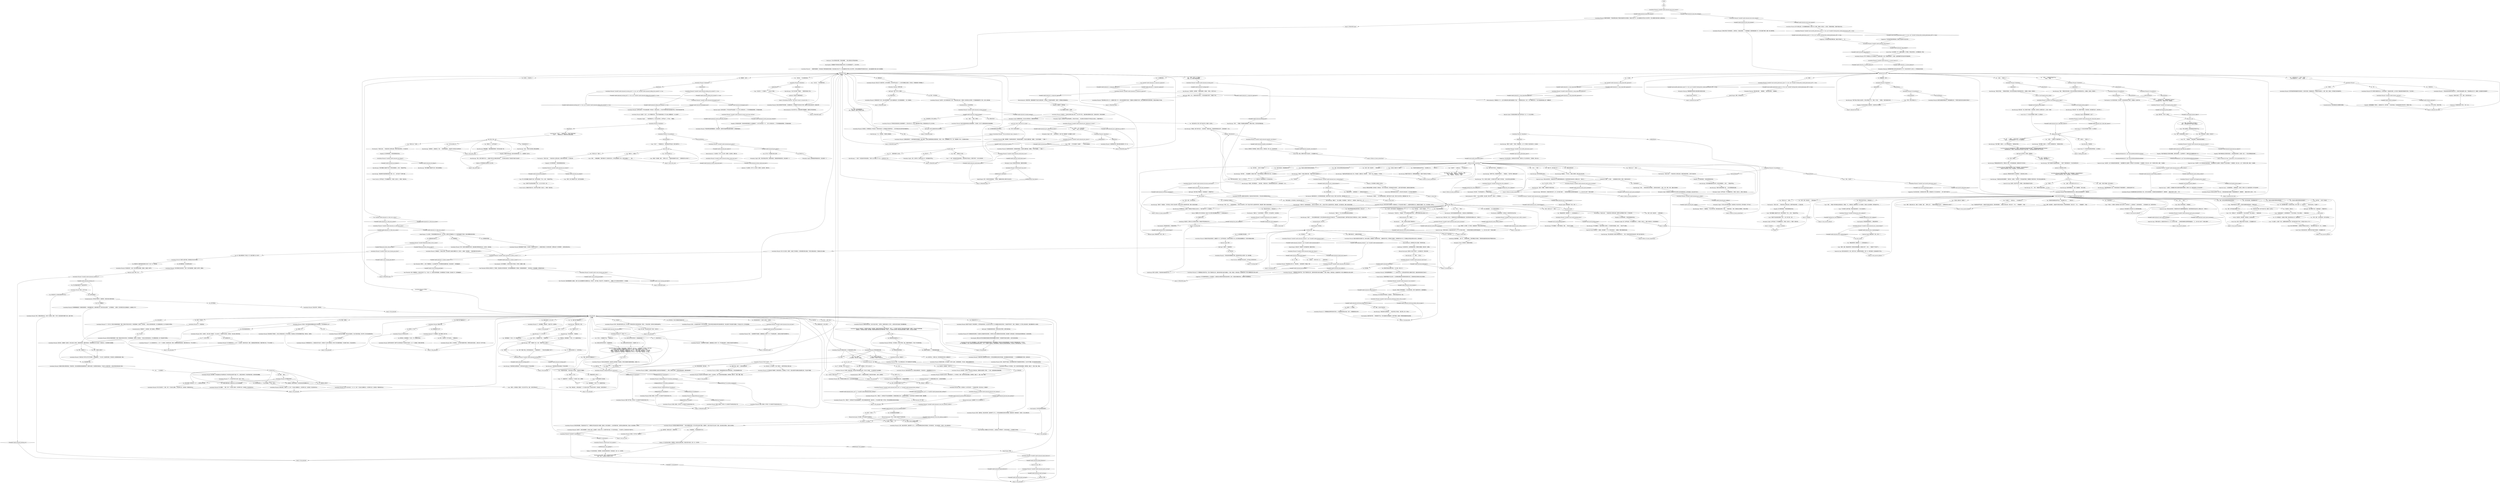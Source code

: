 # SEAFORT / INSULINDIAN PHASMID
# Interact with the Insulindian phasmid.
# ==================================================
digraph G {
	  0 [label="START"];
	  1 [label="input"];
	  2 [label="Insulindian Phasmid: 请不要再这样做了。"];
	  3 [label="Cuno: “看来竹节虫在那边好像有个*窝*——看。像个宝库，老兄……”"];
	  4 [label="Cuno: “是啊，老头子看起来不太好。我们得去看看他……”"];
	  5 [label="fail_at_phero"];
	  6 [label="Cuno: 他大大地咧开嘴笑了，仿佛他也不相信自己在说什么：“我们他妈的*看见*它了，哟——它是真的。”"];
	  7 [label="Empathy: 处于某种奇怪的、半紧张性精神症的状态。"];
	  8 [label="Perception (Sight): 在芦苇丛里，竹节虫躲藏的地方，你看见一道白光——*陶瓷*一般的白色。"];
	  9 [label="Suggestion: 节状的触须带着恐惧移动着，像是在寻找着什么……你。"];
	  10 [label="Inland Empire: 你闻了闻……"];
	  11 [label="Insulindian Phasmid: 通过眼角的余光，你看见一连串突然的动作传送到昆虫的节肢。一连串的超声波滴答声充满了你的耳朵……\n通过眼角的余光，你看见一连串突然的动作传送到竹节虫的节肢。一连串的超声波滴答声充满了你的耳朵……"];
	  12 [label="Authority: 他的自尊心在作祟。"];
	  13 [label="You: “你真的存在……”"];
	  14 [label="Insulindian Phasmid: IsCunoInParty()"];
	  15 [label="IsCunoInParty()", shape=diamond];
	  16 [label="!(IsCunoInParty())", shape=diamond];
	  17 [label="Esprit de Corps: 与此同时，在57分局检疫所的接待室里，一条折叠整齐的工装裤和一件橙色的飞行员夹克躺在一个衣帽柜里。夹克上面——是一个滚花的小铝块，藏在一个皮套里。"];
	  18 [label="Esprit de Corps: 一台快速照相机——崔格特阳光，迷你型。他转向一侧，检疫所里传来一阵不安的呻吟……"];
	  19 [label="Conceptualization: 正在向你祈祷。"];
	  20 [label="You: 告诉我——你在做什么？"];
	  21 [label="You: Variable[\"seafort.phasmid_wc_what_are_ya_doin\"]"];
	  22 [label="Variable[\"seafort.phasmid_wc_what_are_ya_doin\"]", shape=diamond];
	  23 [label="!(Variable[\"seafort.phasmid_wc_what_are_ya_doin\"])", shape=diamond];
	  24 [label="You: （低语。）“金，它在吐泡泡。”\n（低语。）“坤诺，它在吐泡泡。”"];
	  25 [label="Jump to: [PHASMID main]"];
	  26 [label="Insulindian Phasmid: 昆虫不经意地持续发出尖锐的摩擦声。它在移动，而关节上的簇状结构还在伪装成植物。"];
	  27 [label="Insulindian Phasmid: 芦苇样的生物没有停止尖锐的摩擦声——它耸立在你上方，离开了藏身的那片芦苇丛。簇状结构还在关节上沙沙作响。"];
	  28 [label="Authority: 现在他什么都愿意相信了。"];
	  29 [label="Kim Kitsuragi: “那个截瘫病人？她有可能知道，没错……”他似乎不太确定。"];
	  30 [label="Kim Kitsuragi: “我从没想过那个该死的*神秘动物学*会……好吧，现在我们知道它就在这里。我们*还会*找到它的。”"];
	  31 [label="Esprit de Corps: “那样大喊大叫，他怕是*真的*昏了头。呃，至少他还*活着*……”身穿蓝色制服的迈诺特警官皱起眉头：“让，也许*出什么事*了？他陷入困境了……”"];
	  32 [label="The Deserter: “神秘什么？”老人的耳朵捕捉到某种古怪的暗示。"];
	  33 [label="You: 舔一下你的手指。"];
	  34 [label="Insulindian Phasmid: Variable[\"seafort.phasmid_one_shudder\"]"];
	  35 [label="Variable[\"seafort.phasmid_one_shudder\"]", shape=diamond];
	  36 [label="!(Variable[\"seafort.phasmid_one_shudder\"])", shape=diamond];
	  37 [label="Insulindian Phasmid: 节肢动物耸立在你上方，僵在原地。一条后肢突然一阵抽搐，而你……"];
	  38 [label="Interfacing: 感觉什么都没有。节肢动物在你面前纹丝不动……"];
	  39 [label="Insulindian Phasmid: Variable[\"seafort.phasmid_wc_failure_counter\"] >= 1"];
	  40 [label="Variable[\"seafort.phasmid_wc_failure_counter\"] >= 1", shape=diamond];
	  41 [label="!(Variable[\"seafort.phasmid_wc_failure_counter\"] >= 1)", shape=diamond];
	  42 [label="Pain Threshold: 突然间——又是一阵痛楚掠过。比之前地更严重。你在嘴里尝到血腥的味道。昆虫也尝到了，突然抽搐起来……"];
	  43 [label="You: 它是很*不可思议*的。\n对于我来说，它是很*不可思议*的。"];
	  44 [label="Perception (Sight): 在周围的芦苇丛里快速移动，还有泥泞的水面……你注意到它的后肢会时不时地站立在水面上。它就是*那道*光……"];
	  45 [label="You: 我脑子有病。我疯了。对我来说就是这样。"];
	  46 [label="Insulindian Phasmid: 那是你的问题。对于我来说，没有什么结束。在我的脑海里，只有2副，或者是3副画面的空间。"];
	  47 [label="You: 明白了。解决了。"];
	  48 [label="Insulindian Phasmid: 你是暴力和难以抑制的奇迹。宇宙的真空，还有在那里燃烧的星星都害怕你。如果时间足够，你会把我们统统抹去，不会有什么东西来代替——而且对你来说可能只是个意外。"];
	  49 [label="Insulindian Phasmid: 她是个资产阶级。用不着一只三米高的竹节虫来告诉你这个吧。"];
	  50 [label="Half Light: 它可能拥有某种未知的、危险的生物化学特性，能帮它维持伪装。"];
	  51 [label="Insulindian Phasmid: 非常慢的毁灭他——只是因为他不肯走开。本来是为了让他不注意到我，我干扰了他大脑里的画面。不过他看了我太久。我正在毁灭他。"];
	  52 [label="Jump to: [the_phasmid]"];
	  53 [label="You: 在我见过的所有生物当中，你是最吓人的一个。"];
	  54 [label="You: 那好吧。忘了吧。"];
	  55 [label="Insulindian Phasmid: 你的眼睛接触到的一切都会回到那里——神经镜像的背后。如果你眨眼了呢？我们还会在这里吗？（请不要眨眼。）如果有一天你将我们的记忆混淆起来——或者遗忘了呢？"];
	  56 [label="Untitled hub"];
	  57 [label="Cuno: “该死。它去哪了？”"];
	  58 [label="Cuno: “妈的……”他眯起眼睛。“那是*陶瓷*吗？还有更多东西——芦苇丛里像是有个*窝*。我们应该偷瞄一下……我去……”"];
	  59 [label="Jump to: [cuno_massive_failure]"];
	  60 [label="Cuno: “哟，我们刚刚才看见一只该死的大昆虫，好吗？集中一点，别注意什么……”他四下看了看。“它去哪了？”"];
	  61 [label="You: “我不明白……我*喷了*费洛蒙……”"];
	  62 [label="Cuno: “坤诺不明白你什么意思——坤诺只知道那玩意真他妈大。真他妈见鬼了……”"];
	  63 [label="Insulindian Phasmid: Variable[\"whirling.lena_intro_midgreet\"]"];
	  64 [label="Variable[\"whirling.lena_intro_midgreet\"]", shape=diamond];
	  65 [label="!(Variable[\"whirling.lena_intro_midgreet\"])", shape=diamond];
	  66 [label="Authority: 现在他是真心为你在死亡岛上的表现感到满意。"];
	  67 [label="Savoir Faire: 不！闪光灯会吓跑那个生物的！马上警告他！"];
	  68 [label="Half Light: 我不好吃。别吃我。我很害怕。"];
	  69 [label="Kim Kitsuragi: 他突然清醒过来。“当然。我能理解，”他点头说到。"];
	  70 [label="You: “喂。”"];
	  71 [label="Jump to: [phasmid intro hub]"];
	  72 [label="Insulindian Phasmid: IsKimHere()"];
	  73 [label="IsKimHere()", shape=diamond];
	  74 [label="!(IsKimHere())", shape=diamond];
	  75 [label="Encyclopedia: 生物腹部的气管系统在你面前扩张开来，吸入和排放着空气——它在*闻*你。"];
	  76 [label="You: 让你的脚后跟落在坚实的地面上。"];
	  77 [label="You: 把你的手放下。"];
	  78 [label="Insulindian Phasmid: 无脊椎动物活了过来，发出尖锐的摩擦声。昆虫小脑袋两边的一对对复眼追随着你，一前一后地移动。"];
	  79 [label="Electrochemistry: 吸入你的气息——弥漫在微风中那股酸臭、油腻的化学信息素味道……"];
	  80 [label="failure_of_many_proportions"];
	  81 [label="Kim Kitsuragi: “没有……”他拿出那张白色的相纸。上面有彩虹的颜色——蓝色，白色，黄色，棕色，就像小孩的画作。"];
	  82 [label="Jump to: [failure_of_many_proportions]"];
	  83 [label="Authority: 警督身体内部有什么东西碎裂了。他的自尊心在作祟。"];
	  84 [label="The Deserter: “我没有……”出于某种奇怪的原因，他把手伸进了灰尘里。弄脏了自己的手指，困惑地像个孩子一样……"];
	  85 [label="Inland Empire: 永永远远。"];
	  86 [label="Kim Kitsuragi: “这样很好，这样很好，”警督举起相机，低语到。“别担心。我们可以的。”"];
	  87 [label="Half Light: 它要动了，你能感觉到！"];
	  88 [label="You: 我想知道你在想什么。"];
	  89 [label="Insulindian Phasmid: Variable[\"seafort.sense_hearing_pain_flash\"]"];
	  90 [label="Variable[\"seafort.sense_hearing_pain_flash\"]", shape=diamond];
	  91 [label="!(Variable[\"seafort.sense_hearing_pain_flash\"])", shape=diamond];
	  92 [label="You: 我的身体很疼。我在流血。"];
	  93 [label="Insulindian Phasmid: 我嗅到了，甚至是当你刚刚踏上这座岛屿的时候就嗅到了——草莓。新鲜的红草莓。从成熟变得更加成熟。很快你就会腐烂。"];
	  94 [label="Insulindian Phasmid: 火焰？哪里？"];
	  95 [label="Physical Instrument: 不是——这是三米高的竹节虫想出来的。"];
	  96 [label="You: *怎么会*？"];
	  97 [label="Jump to: [are_you_sure]"];
	  98 [label="You: 所以你看起来像芦苇，而且还吃芦苇？"];
	  99 [label="Insulindian Phasmid: *我*觉得我们应该吃掉它。当成一片树叶塞进嘴里。或者是一条芦苇。很美味。"];
	  100 [label="You: 我和你一样。"];
	  101 [label="Jump to: [the_phasmid]"];
	  102 [label="Kim Kitsuragi: “不。出什么事了？”"];
	  103 [label="Electrochemistry: 什么都没有，除了你，RCM的一名警探，站在原地，目瞪口呆。"];
	  104 [label="Jump to: [the_phasmid]"];
	  105 [label="You: “等等，你怎么知道这个竹节虫的？”\n等等——伊苏林迪竹节虫？你是怎么知道的？"];
	  106 [label="chat_with_cuno"];
	  107 [label="Jump to: [Insulindian Phasmid: \"The insect's head is crowned with r...\"]"];
	  108 [label="Insulindian Phasmid: Variable[\"seafort.phasmid_sugg_prepare\"]"];
	  109 [label="Variable[\"seafort.phasmid_sugg_prepare\"]", shape=diamond];
	  110 [label="!(Variable[\"seafort.phasmid_sugg_prepare\"])", shape=diamond];
	  111 [label="Inland Empire: 畏惧。你的味道不对。"];
	  112 [label="Jump to: [phasmid intro hub]"];
	  113 [label="You: “好吧，照相吧。”"];
	  114 [label="Insulindian Phasmid: 幽灵昆虫看着你挣脱出来，继续着催眠的动作。不清楚它到底有没有注意到你打算走开……"];
	  115 [label="Esprit de Corps: 一台相机——警督藏在外套口袋里的快速彩色照相机。他转向一侧，检疫所里传来一阵不安的呻吟……"];
	  116 [label="Insulindian Phasmid: 没有回应。它的嘴里发出一阵完全的、古老的沉默之声，还伴随着似乎是某种泡沫……它的节肢发出的尖锐声音将你重重环绕。"];
	  117 [label="Insulindian Phasmid: IsKimHere()"];
	  118 [label="IsKimHere()", shape=diamond];
	  119 [label="!(IsKimHere())", shape=diamond];
	  120 [label="Kim Kitsuragi: “我们的嫌犯看起来状态不好，我们应该看看他——还有……”他指向芦苇丛。"];
	  121 [label="Kim Kitsuragi: “帮他们？”他陷入短暂的沉默。“我看不出我们还能做些什么？”"];
	  122 [label="Insulindian Phasmid: Variable[\"coast.morells_pheromone_spray\"] == true  and  Variable[\"whirling.bath_washed_pheromones_off\"] == false"];
	  123 [label="Variable[\"coast.morells_pheromone_spray\"] == true  and  Variable[\"whirling.bath_washed_pheromones_off\"] == false", shape=diamond];
	  124 [label="!(Variable[\"coast.morells_pheromone_spray\"] == true  and  Variable[\"whirling.bath_washed_pheromones_off\"] == false)", shape=diamond];
	  125 [label="Insulindian Phasmid: Variable[\"coast.morells_pheromone_spray\"]"];
	  126 [label="Variable[\"coast.morells_pheromone_spray\"]", shape=diamond];
	  127 [label="!(Variable[\"coast.morells_pheromone_spray\"])", shape=diamond];
	  128 [label="Insulindian Phasmid: Variable[\"whirling.lena_intro_midgreet\"]"];
	  129 [label="Variable[\"whirling.lena_intro_midgreet\"]", shape=diamond];
	  130 [label="!(Variable[\"whirling.lena_intro_midgreet\"])", shape=diamond];
	  131 [label="you_met_cryptos"];
	  132 [label="You: “我应该喷费洛蒙的！”"];
	  133 [label="Insulindian Phasmid: Variable[\"seafort.phasmid_esprit_stuff_in_station\"]"];
	  134 [label="Variable[\"seafort.phasmid_esprit_stuff_in_station\"]", shape=diamond];
	  135 [label="!(Variable[\"seafort.phasmid_esprit_stuff_in_station\"])", shape=diamond];
	  136 [label="You: “警督，它在用*节肢*思考。”"];
	  137 [label="Jump to: [PHASMID main]"];
	  138 [label="You: （我肯定。）“我们可以的，金……”（继续向后退。）"];
	  139 [label="You: 在我心里。对于我来说，它是一种悲伤——源源不断地进入我的心脏。"];
	  140 [label="Insulindian Phasmid: 我没有。我的脑袋里甚至没有中枢神经系统。只有吃湿地植物的口器。"];
	  141 [label="Insulindian Phasmid: 不。我的腿试着独立活动，让走路变得很困难。"];
	  142 [label="You: 不，我不确定。你为什么这么问？"];
	  143 [label="Insulindian Phasmid: 我的腿试着独立活动，让走路变得很困难。"];
	  144 [label="You: ……怎么做到的？"];
	  145 [label="You: “好吧。忘了吧。”"];
	  146 [label="Insulindian Phasmid: 再见。一连串唧唧声环绕着你，就像悬崖边上的燕子一样，竹节虫移动前臂——鼓室在白色茎杆内侧清晰可见……"];
	  147 [label="Perception (Sight): ……下面好像有些什么！在它站立的地方，在芦苇丛中，上下浮动。一堆藏品。"];
	  148 [label="Jump to: [kim_after_chat]"];
	  149 [label="You: 我是不是严重癫痫发作了？"];
	  150 [label="Insulindian Phasmid: 请务必如此。或者有一天，其中一个你会闭上眼睛叹息——再次睁开之后，会发现这一切全没有存在过。"];
	  151 [label="Logic: 我的天啦，*金*有一台相机！"];
	  152 [label="Cuno: “看起来你是没疯，”他在你背后小声说到。“坤诺非常了解癫痫。”"];
	  153 [label="You: “那看起来是什么样的？”"];
	  154 [label="Cuno: “你只是盯着那只大昆虫看。”"];
	  155 [label="You: “它可以在水面上走。”"];
	  156 [label="endhub"];
	  157 [label="Kim Kitsuragi: “我们的嫌疑人看起来不太好。我们应该看看他——还有，”他指向芦苇丛。"];
	  158 [label="You: “我不该洗澡的，费洛蒙都被冲掉了！”"];
	  159 [label="Cuno: “就在那边的芦苇丛里——看起来不经常在外面活动。他妈的够狡猾的……我看见它滑过去的。现在它走了，不过……”他喘着粗气。“哇哦。”"];
	  160 [label="Savoir Faire: 放松。既然你*知道*它在这里——它还能藏多久呢？"];
	  161 [label="Perception (Hearing): 嘶嘶嘶嘶嘶-吱吱吱吱-滴滴-嘶嘶-吱吱吱吱-滴滴……"];
	  162 [label="Kim Kitsuragi: “我们需要一张相片——不然没人会相信我们的。”他继续拉开镜头……"];
	  163 [label="Insulindian Phasmid: Variable[\"seafort.dolores_said_hey\"]"];
	  164 [label="Variable[\"seafort.dolores_said_hey\"]", shape=diamond];
	  165 [label="!(Variable[\"seafort.dolores_said_hey\"])", shape=diamond];
	  166 [label="Insulindian Phasmid: 回到28公里外的一座小岛上，巨型昆虫移动着它的触须，探测着周围的空气，慢慢悠悠……像是在寻找什么东西……*你*。"];
	  167 [label="Electrochemistry: 你勉强迈出一步——这只无脊椎动物以离奇的速度做出了反应，一溜烟地滑过水面。它走了，像一颗跳跃的石头，只在平滑如镜的海面上留下一圈圈涟漪……"];
	  168 [label="PHASMID main"];
	  169 [label="You: （低语）“好吧，金，照张相。”\n（低语）“金，把相片再拿给我看看……”"];
	  170 [label="You: 把你的手放下。"];
	  171 [label="Kim Kitsuragi: “好吧……”伴随着一阵低缓的金属摩擦声，警督打开镜头，把它举到齐眼的高度。"];
	  172 [label="You: “这*的确*跟公牛喷雾有关！”"];
	  173 [label="Perception (Sight): 即使是野生动物摄影师也无法辨认出任何熟悉的形状，更不用说是一只巨大的竹节虫了。"];
	  174 [label="Kim Kitsuragi: 他的嘴角闪过一丝微笑，仿佛他也不相信自己在说什么：“我们*看见*它了——它是真的。”"];
	  175 [label="The Deserter: “现在怎么做……”你身后的老人突然复述到。他把手伸进灰烬里——那只手又脏又黑。"];
	  176 [label="Kim Kitsuragi: “看来它在那边好像有个巢……也许在那里能找到证据。”"];
	  177 [label="You: “老天爷，我不该洗澡的！费洛蒙都被冲掉了！”"];
	  178 [label="Insulindian Phasmid: Variable[\"seafort.phasmid_esprit_posse_incoming\"]"];
	  179 [label="Variable[\"seafort.phasmid_esprit_posse_incoming\"]", shape=diamond];
	  180 [label="!(Variable[\"seafort.phasmid_esprit_posse_incoming\"])", shape=diamond];
	  181 [label="Insulindian Phasmid: 一阵突如其来的颤栗掠过节肢。看来这种生物正从恍惚中一波一波地苏醒。"];
	  182 [label="Insulindian Phasmid: Variable[\"seafort.phasmid_inland_only_chance\"]"];
	  183 [label="Variable[\"seafort.phasmid_inland_only_chance\"]", shape=diamond];
	  184 [label="!(Variable[\"seafort.phasmid_inland_only_chance\"])", shape=diamond];
	  185 [label="Insulindian Phasmid: Variable[\"seafort.phasmid_wc_what_are_ya_doin\"]"];
	  186 [label="Variable[\"seafort.phasmid_wc_what_are_ya_doin\"]", shape=diamond];
	  187 [label="!(Variable[\"seafort.phasmid_wc_what_are_ya_doin\"])", shape=diamond];
	  188 [label="Insulindian Phasmid: 就连鸟儿都不知道。甚至就连水百合也不知道。"];
	  189 [label="You: 我是在做梦吗？出什么事了？"];
	  190 [label="Insulindian Phasmid: 对于我来说并不像那样。我有的是状态，没有情绪。举个例子，我会对意想不到的糖分奖励感到兴奋，不过这并不重要。"];
	  191 [label="Insulindian Phasmid: 不。你就是奇迹。"];
	  192 [label="Insulindian Phasmid: IsTHCPresent(\"shit_together\")"];
	  193 [label="IsTHCPresent(\"shit_together\")", shape=diamond];
	  194 [label="!(IsTHCPresent(\"shit_together\"))", shape=diamond];
	  195 [label="Esprit de Corps: 闪亮"];
	  196 [label="You: 凶手。"];
	  197 [label="Insulindian Phasmid: 她是人间炼狱。用不着一只三米高的竹节虫来告诉你这个吧。"];
	  198 [label="You: 我已经将整个世界遗忘过一次了——当我喝太多的时候。"];
	  199 [label="Cuno: “所有人都知道。这他妈就是伊苏林迪竹节虫。”"];
	  200 [label="Insulindian Phasmid: Variable[\"coast.morells_pheromone_spray\"]"];
	  201 [label="Variable[\"coast.morells_pheromone_spray\"]", shape=diamond];
	  202 [label="!(Variable[\"coast.morells_pheromone_spray\"])", shape=diamond];
	  203 [label="You: “那好吧。忘了吧。”"];
	  204 [label="Cuno: “它走了……”坤诺看向北方。“就在那边的芦苇丛里。妈的它居然可以……”"];
	  205 [label="Savoir Faire: 既然你知道它的存在——改天还可以再去找它。它不可能永远藏起来的……"];
	  206 [label="Cuno: “看来竹节虫在那边好像有个*窝*——看。像个宝库，老兄……”"];
	  207 [label="Insulindian Phasmid: Variable[\"coast.morells_pheromone_spray\"] == true  and  Variable[\"whirling.bath_washed_pheromones_off\"] == false"];
	  208 [label="Variable[\"coast.morells_pheromone_spray\"] == true  and  Variable[\"whirling.bath_washed_pheromones_off\"] == false", shape=diamond];
	  209 [label="!(Variable[\"coast.morells_pheromone_spray\"] == true  and  Variable[\"whirling.bath_washed_pheromones_off\"] == false)", shape=diamond];
	  210 [label="Insulindian Phasmid: Variable[\"seafort.phasmid_rc_composure_approach\"]"];
	  211 [label="Variable[\"seafort.phasmid_rc_composure_approach\"]", shape=diamond];
	  212 [label="!(Variable[\"seafort.phasmid_rc_composure_approach\"])", shape=diamond];
	  213 [label="Savoir Faire: 不！闪光灯会吓到那个生物的！马上警告他！"];
	  214 [label="Jump to: [taking_photo_hub]"];
	  215 [label="Jump to: [phasmid intro hub]"];
	  216 [label="Insulindian Phasmid: 他连看都没看右边的巨型昆虫一眼——而它也没有看他。它的触须在探测着周围的空气，慢慢悠悠……像是在寻找什么东西……*你*。"];
	  217 [label="Insulindian Phasmid: Variable[\"seafort.phasmid_concept_praying\"]"];
	  218 [label="Variable[\"seafort.phasmid_concept_praying\"]", shape=diamond];
	  219 [label="!(Variable[\"seafort.phasmid_concept_praying\"])", shape=diamond];
	  220 [label="You: （向上看。）“你在闻我的味道……”"];
	  221 [label="You: “现在怎么办？”（继续。）"];
	  222 [label="Kim Kitsuragi: “就是一片模糊，”他看着手中的相片说到。"];
	  223 [label="You: （大叫。）“不要！”"];
	  224 [label="You: “没人会相信我的……没人会相信这是真的。”"];
	  225 [label="Interfacing: 你是对的，某种水分让它变得闪闪发亮。你面前的节肢动物纹丝不动……"];
	  226 [label="You: 我想要更多。"];
	  227 [label="Insulindian Phasmid: 沉默，昆虫的口器周围吐出泡泡，歪起由融合骨板构成的头部。从左到右，毫无缘由。"];
	  228 [label="Insulindian Phasmid: 我存在。\n我存在。"];
	  229 [label="Empathy: 你开始向后退时，昆虫的身体里好像有什么东西被激活了。似乎它也向后退了一步……有什么东西告诉你——下次你再接触或者挣脱，它可能就会逃跑。"];
	  230 [label="Insulindian Phasmid: 不。你是清醒的。我是真的。光组成了我。这是真的。"];
	  231 [label="Insulindian Phasmid: 植物和动物的形状。还有*内在的*感觉。一团声响，我前臂内侧的小小共鸣——这种复杂性完全超出了我的理解范围。"];
	  232 [label="Insulindian Phasmid: 现在我可以告诉你那是什么感觉。对于我来说，它是一连串忽明忽暗的图像。某种黑暗，被打扰了。短暂。模糊。潮湿。"];
	  233 [label="Jump to: [the_phasmid]"];
	  234 [label="Insulindian Phasmid: 有时候，蜕皮的时候，我失去的节肢会重新长出来。有次出了点差错。一条小腿代替了失去的触须。"];
	  235 [label="Insulindian Phasmid: Variable[\"seafort.phasmid_inland_detective\"]"];
	  236 [label="Variable[\"seafort.phasmid_inland_detective\"]", shape=diamond];
	  237 [label="!(Variable[\"seafort.phasmid_inland_detective\"])", shape=diamond];
	  238 [label="Insulindian Phasmid: 是的。它们不介意。"];
	  239 [label="Insulindian Phasmid: 没人相信我的存在——几乎一个人都没有。直到你的出现，警探。血滴散发着草莓的香味。跨越平静的大海，千年以来的第一人。"];
	  240 [label="You: “我好像看到一个幻觉。关于人类最终的命运。”"];
	  241 [label="Insulindian Phasmid: IsHighestPolitical(\"ultraliberal\")"];
	  242 [label="IsHighestPolitical(\"ultraliberal\")", shape=diamond];
	  243 [label="!(IsHighestPolitical(\"ultraliberal\"))", shape=diamond];
	  244 [label="Insulindian Phasmid: Variable[\"seafort.phasmid_touching_hub\"] == true  and  Variable[\"seafort.phasmid_talking_hub_reached\"] == true"];
	  245 [label="Variable[\"seafort.phasmid_touching_hub\"] == true  and  Variable[\"seafort.phasmid_talking_hub_reached\"] == true", shape=diamond];
	  246 [label="!(Variable[\"seafort.phasmid_touching_hub\"] == true  and  Variable[\"seafort.phasmid_talking_hub_reached\"] == true)", shape=diamond];
	  247 [label="Insulindian Phasmid: 就这样，它走了——像一颗跳跃的石头，滑过平滑如镜的海面。除了水面上的圈圈涟漪，什么也没剩下……"];
	  248 [label="Insulindian Phasmid: 我已经这么做了。"];
	  249 [label="Insulindian Phasmid: 如果不是你的呢？如果产生幻觉的是这只三米高的竹节虫呢——当一个人傻站着，目瞪口呆的时候。"];
	  250 [label="You: 我不想知道。"];
	  251 [label="Insulindian Phasmid: 所以它*已经*发生了。有一天，其中一个你会闭上眼睛叹息——再次睁开之后，会发现这一切都没有存在过。"];
	  252 [label="Insulindian Phasmid: IsKimHere()"];
	  253 [label="IsKimHere()", shape=diamond];
	  254 [label="!(IsKimHere())", shape=diamond];
	  255 [label="Cuno: “哇哦……它不会有毒吧？太操蛋了……”小孩担忧地看着你。"];
	  256 [label="You: “坤诺。我是不是严重癫痫发作了？”"];
	  257 [label="Cuno: “不，别装腔作势了。你这是怎么了？我们是一队的，是警察。”"];
	  258 [label="You: “我好像看到一个幻觉。关于人类最终的命运。”"];
	  259 [label="You: “现在怎么办？”[离开。]"];
	  260 [label="Empathy: 处于某种奇怪的、半紧张性精神症的状态。"];
	  261 [label="Cuno: 水面上只有你的回音。小孩看着你……"];
	  262 [label="You: “看在*老天爷*的份上，那到底是什么？”"];
	  263 [label="Insulindian Phasmid: Variable[\"seafort.phasmid_ency_cryptozoologist\"]"];
	  264 [label="Variable[\"seafort.phasmid_ency_cryptozoologist\"]", shape=diamond];
	  265 [label="!(Variable[\"seafort.phasmid_ency_cryptozoologist\"])", shape=diamond];
	  266 [label="Savoir Faire: 你还会见到它的。既然你已经*知道*它是真的，它还能藏多久呢？"];
	  267 [label="You: “我应该从莫雷尔那里拿走费洛蒙的！”"];
	  268 [label="Kim Kitsuragi: “我的相机。”"];
	  269 [label="Kim Kitsuragi: “我才不是那种不知道拍照的傻瓜……”他停下了摆弄相机的手，不过并没有把它放下。"];
	  270 [label="Insulindian Phasmid: 一阵突如其来的吱喳声弥漫在空中——那根手杖移动着整个身体，节肢能够独立地工作，就像是一台构造精巧的机器零件……"];
	  271 [label="Empathy: 这里面蕴藏着一种悲伤——或者来自于你，源于梦境……它还在你身边，你对她说的那句可怜的*嗨*，即使到了现在……"];
	  272 [label="You: （低语。）“没错。祈祷吧。”"];
	  273 [label="You: （大叫。）“不要！”"];
	  274 [label="Empathy: 处于某种奇怪的、半紧张性精神症的状态。"];
	  275 [label="Kim Kitsuragi: “我知道。我们*本来*应该……我也有错。”他望向对岸。手里的那张相纸还在风干，沮丧地低垂了一会儿。"];
	  276 [label="Insulindian Phasmid: 芦苇一样的簇毛从关节中伸展出来。昆虫移动前臂，发出一阵微弱的嘶嘶声——像是一台磁带被破坏后仍在运行的开盘录音机。"];
	  277 [label="Kim Kitsuragi: “哪里？它去哪了？”警督一手拿着相机——另一只手拿着一张白色相片纸，正在显影。"];
	  278 [label="Kim Kitsuragi: “安瓿会发出响亮的嘶嘶声。”他转向你，低语到。“你说得对。它可能会被吓跑的。我需要找个更好的时刻，等它没往这边看的时候。”"];
	  279 [label="Jump to: [alone hub]"];
	  280 [label="Jump to: [alone hub]"];
	  281 [label="Encyclopedia: 或者*里亚辛塔*，一种奥西登竹节虫，它的大脑储存在四条像树叶一样的节肢里。或者是一种拥有智能触角的拟态章鱼……"];
	  282 [label="Insulindian Phasmid: Variable[\"XP.phasmid_thinks_with_its_limbs\"]"];
	  283 [label="Variable[\"XP.phasmid_thinks_with_its_limbs\"]", shape=diamond];
	  284 [label="!(Variable[\"XP.phasmid_thinks_with_its_limbs\"])", shape=diamond];
	  285 [label="Insulindian Phasmid: 对于我来说，它是一连串忽明忽暗的图像。某种黑暗，被侵入了。短暂。黯淡。潮湿。"];
	  286 [label="Pain Threshold: 换个话题！"];
	  287 [label="are_you_sure"];
	  288 [label="Insulindian Phasmid: 我是竹节虫目的一种未知物种——伊苏林迪洲特有的。在过去的350年里，我一直隐藏在显而易见的地方，伪装成芦苇的样子。塑造、克隆着自己，到了晚上会现出原形，跟垃圾桶和浮标一起玩耍。"];
	  289 [label="Insulindian Phasmid: 第一批移居者没有发现我，宗主国的土地测量师没有发现我。大革命的士兵和占领国的官员没有发现我。甚至是第一批来到这里，却没有驻留此地的赛美岛民，也没有发现我。"];
	  290 [label="Insulindian Phasmid: 不。*你*才有。我们这次相遇的寓意是：我是一种相对中性的生命形式，而你是极端的，能吞没一切的疯狂。一种反复无常的神经系统，对于这颗星球来说，是一种全新的不祥预兆。"];
	  291 [label="Jump to: [the_phasmid]"];
	  292 [label="Jump to: [the_phasmid]"];
	  293 [label="You: “没什么。只是看看竹节虫。一切都很正常。”"];
	  294 [label="kim_after_chat"];
	  295 [label="You: 那我看起来什么样？"];
	  296 [label="Insulindian Phasmid: 嘶嘶声和嘀嗒声，节肢动物伸出类似下颌部位的触须再次向你致意。你就在它的正下方，抬头望着那白色节肢上巨大的甲壳。它的小眼睛并没有盯着什么特别的目标。"];
	  297 [label="Suggestion: 你从未有过机会。当你靠近的它那一瞬间，感觉就有什么不太对劲的地方……那个生物不*喜欢*你。"];
	  298 [label="You: “那是什么，水里面？”"];
	  299 [label="Jump to: [endhub]"];
	  300 [label="Empathy: 处于某种奇怪的、半紧张性精神症的状态。"];
	  301 [label="Jump to: [phasmid intro hub]"];
	  302 [label="Insulindian Phasmid: Variable[\"seafort.phasmid_esprit_posse_incoming\"]"];
	  303 [label="Variable[\"seafort.phasmid_esprit_posse_incoming\"]", shape=diamond];
	  304 [label="!(Variable[\"seafort.phasmid_esprit_posse_incoming\"])", shape=diamond];
	  305 [label="Savoir Faire: 空气从中穿过，细长的节肢。"];
	  306 [label="Kim Kitsuragi: “我们*需要*一张相片——没人会相信我们的。”他继续拉开镜头……"];
	  307 [label="You: “打住。让我先靠近一点。”\n“它在害怕。*现在*就停下。”"];
	  308 [label="The Deserter: 没人听到你的低语。在你背后，逃兵沮丧地坐在火堆旁，对周围的一切浑然不觉。"];
	  309 [label="Insulindian Phasmid: 被相机对准的时候，昆虫的动作没有任何变化。它的注意力依然固定在你身上。"];
	  310 [label="Encyclopedia: 你也没有。不过你知道谁可以——神秘动物学家！"];
	  311 [label="You: “看在老天爷的份上，那到底是什么？”"];
	  312 [label="You: “我应该帮助那些神秘动物学家的。现在太迟了……”"];
	  313 [label="Reaction Speed: 神秘动物学？天啦，真有一个……"];
	  314 [label="Esprit de Corps: 内陆300米的地方，特别顾问特兰特·海德斯塔姆竖起耳朵。随迁警官维克玛站在码头上朝他点点头：“我听见了。”"];
	  315 [label="Insulindian Phasmid: 生物的胳膊稍微颤抖了一下。在你的头顶上方，那些宛如黑珍珠的小眼睛闪闪发亮，被通过神经系统的光芒迷住了。"];
	  316 [label="Insulindian Phasmid: 看到里面是不可能的。只有壳质，假装成芦苇的样子——或者是打磨过的，像大理石茎杆。偶然发出的一系列嘀嗒声，人类的耳朵难以辨认。"];
	  317 [label="You: 现在不行……"];
	  318 [label="You: 侵入——被什么侵入？"];
	  319 [label="You: 这是我的杰作。"];
	  320 [label="Insulindian Phasmid: 当你倒下，我们会来鼓舞你，在你身上发芽、宛如旗帜，在你身上开花，在天葬中将你分离。为了纪念你的逝去。（不过我不会，因为我只是个吃树叶的。）"];
	  321 [label="Volition: 为了纪念你的意志，荣誉警督。面对绝对无情的恐惧，你没有崩溃。日复一日。分分秒秒。"];
	  322 [label="Insulindian Phasmid: 你也能吃掉它。当成一片树叶塞进你的嘴里。很美味。或者是一条芦苇。"];
	  323 [label="You: 不。这只是个意外。"];
	  324 [label="Insulindian Phasmid: Variable[\"seafort.phasmid_reaction_so\"]"];
	  325 [label="Variable[\"seafort.phasmid_reaction_so\"]", shape=diamond];
	  326 [label="!(Variable[\"seafort.phasmid_reaction_so\"])", shape=diamond];
	  327 [label="Kim Kitsuragi: “我觉得我们应该照张相——然后你应该*远离*这个不知名的物种。”"];
	  328 [label="You: 我会的。"];
	  329 [label="Insulindian Phasmid: Variable[\"seafort.phasmid_reaction_next_time_will_flee\"]"];
	  330 [label="Variable[\"seafort.phasmid_reaction_next_time_will_flee\"]", shape=diamond];
	  331 [label="!(Variable[\"seafort.phasmid_reaction_next_time_will_flee\"])", shape=diamond];
	  332 [label="Kim Kitsuragi: “没有。”你很少会在他脸上看到这副表情。"];
	  333 [label="You: 你有没有不小心吃掉过其他芦苇竹节虫？"];
	  334 [label="Insulindian Phasmid: Variable[\"seafort.phasmid_logic_kim_has_camera\"]"];
	  335 [label="Variable[\"seafort.phasmid_logic_kim_has_camera\"]", shape=diamond];
	  336 [label="!(Variable[\"seafort.phasmid_logic_kim_has_camera\"])", shape=diamond];
	  337 [label="Cuno: “这太恶心了。它*很像*你……”小孩长大了嘴巴。"];
	  338 [label="Cuno: “像是一只水蜘蛛，或者……那种水上漂……”他激动地话都说不出来了。“当警察真尼玛太*疯狂*了。”"];
	  339 [label="Jump to: [endhub]"];
	  340 [label="Insulindian Phasmid: Variable[\"seafort.phasmid_interfacing_thinks_with_its_limbs\"]"];
	  341 [label="Variable[\"seafort.phasmid_interfacing_thinks_with_its_limbs\"]", shape=diamond];
	  342 [label="!(Variable[\"seafort.phasmid_interfacing_thinks_with_its_limbs\"])", shape=diamond];
	  343 [label="Visual Calculus: 在芦苇丛里，竹节虫躲藏的地方，你看见一道白光——*陶瓷*一般的白色。"];
	  344 [label="You: “我应该从莫雷尔那里拿走费洛蒙的！”"];
	  345 [label="You: “我本来可以了解一些竹节虫的习性。跟他们一起寻找。”"];
	  346 [label="Reaction Speed: 神秘动物学？天啦，真有一个……"];
	  347 [label="Insulindian Phasmid: 那个生物站立着，长长的腿像踩着高跷，触须从它头上垂落，就像女人的发丝——白色的，顶端有些卷曲。它离你不超过5步远。"];
	  348 [label="Insulindian Phasmid: 生物节肢依然继续着循环的祈祷动作，没有任何改变。里面是瓷白色，外面是芦苇的颜色——米黄，浅棕，有条纹。你不确定它有没有被吓到。"];
	  349 [label="Jump to: [yard.hanged_picture_taken]"];
	  350 [label="Insulindian Phasmid: 泡沫颜色逐渐变深，仿佛烧焦的焦糖——昆虫的口器移动着、咀嚼着。小泡沫开始破裂，一个接着一个……"];
	  351 [label="Perception (Smell): 散发出同样的味道，就像灼热的夏季。"];
	  352 [label="You: “别向我祈祷。我什么都不是。”"];
	  353 [label="You: “我不该洗澡的，费洛蒙都被冲掉了！”"];
	  354 [label="You: “你没有拍到吗？”"];
	  355 [label="Empathy: 现在已经太迟了。"];
	  356 [label="fail_at_phero"];
	  357 [label="Insulindian Phasmid: 你看见昆虫转向他，伸出了下颌的触须。它的动作突然变快了。\n你看见竹节虫转向他，伸出了下颌的触须。它的动作突然变快了。"];
	  358 [label="You: 告诉他也没用……"];
	  359 [label="Insulindian Phasmid: Variable[\"whirling.lena_intro_midgreet\"]"];
	  360 [label="Variable[\"whirling.lena_intro_midgreet\"]", shape=diamond];
	  361 [label="!(Variable[\"whirling.lena_intro_midgreet\"])", shape=diamond];
	  362 [label="You: 小心地抚摸镰刀样的前臂。"];
	  363 [label="Interfacing: 在它光滑洁白的节肢内部，你感觉到……某种非常私密的东西。想法。"];
	  364 [label="You: 这是你一个人的秘密。"];
	  365 [label="Insulindian Phasmid: 又一阵颤栗通过生物的节肢。它的关节重新恢复生机，就像中断的唱片继续开始播放——带着一种摇曳、祈祷的姿态。就连像黑珍珠一样的小眼睛都没有从你身上挪开……"];
	  366 [label="Half Light: 有那么一会儿，他害怕你没有*明白*，不过现在看着它的样子，他镇定了许多。"];
	  367 [label="Insulindian Phasmid: Variable[\"seafort.phasmid_interf_bine\"]"];
	  368 [label="Variable[\"seafort.phasmid_interf_bine\"]", shape=diamond];
	  369 [label="!(Variable[\"seafort.phasmid_interf_bine\"])", shape=diamond];
	  370 [label="Kim Kitsuragi: “一个巢穴？”他压低的声音有些紧张。“现在什么也不要做。等一会儿，也许等它走了之后……”"];
	  371 [label="You: 在城市里，到处都是。它在变*小*。"];
	  372 [label="Insulindian Phasmid: 当然，相比你的恐惧，这根本算不上什么——所有创造物都会反映在你的前脑。在可怕真实里，一面火焰的镜子。恒定的，永无止境的诅咒。"];
	  373 [label="You: “金。我是不是严重癫痫发作了？”"];
	  374 [label="Kim Kitsuragi: “好吧。”警督顿了几秒，问到：“跟案子有什么关联吗？”"];
	  375 [label="Encyclopedia: 也许你会觉得很有意思呢！"];
	  376 [label="You: 这也太疯狂了。"];
	  377 [label="Insulindian Phasmid: Variable[\"seafort.phasmid_touching_hub\"]"];
	  378 [label="Variable[\"seafort.phasmid_touching_hub\"]", shape=diamond];
	  379 [label="!(Variable[\"seafort.phasmid_touching_hub\"])", shape=diamond];
	  380 [label="Kim Kitsuragi: “它走了……”警督看向北方，手抬到了眉毛的位置。\n“它走了……”警督看向北方，相机徒劳地从他指尖垂落。"];
	  381 [label="Authority: 什么都没有，除了你，RCM的一名警探，站在原地，目瞪口呆。"];
	  382 [label="Perception (Sight): 看来像是某种筑巢的材料。你应该搜寻一下。"];
	  383 [label="Insulindian Phasmid: Variable[\"seafort.phasmid_intro_hub_reached\"]"];
	  384 [label="Variable[\"seafort.phasmid_intro_hub_reached\"]", shape=diamond];
	  385 [label="!(Variable[\"seafort.phasmid_intro_hub_reached\"])", shape=diamond];
	  386 [label="Empathy: 他感到*非常*失望，因为你没有警告他这一点——或者跟他一起计划。"];
	  387 [label="Insulindian Phasmid: 我们猜想，它可能会像26亿年前那场消灭了所有厌氧生命的氧气浩劫一样——那是生物体第一次开始呼吸的时候，但你情况更加糟糕。"];
	  388 [label="You: “坤诺……那里有什么东西。”"];
	  389 [label="Volition: 他说得对。振作起来，继续前进。还会有机会的。"];
	  390 [label="Empathy: 就像笑声。某种幸福。"];
	  391 [label="get_even_closer_climb_into_its_mouth"];
	  392 [label="Insulindian Phasmid: 寂静。嘀嗒嘀嗒。泡沫颜色逐渐变深，仿佛烧焦的焦糖——昆虫的口器移动着、咀嚼着。小泡沫开始破裂，一个接着一个……"];
	  393 [label="Insulindian Phasmid: 无脊椎动物停住了，高高举起镰刀般的胳膊，歪起小脑袋，它是由口器周围的融合骨板构成的。有那么一秒钟，这尊雕像静止不动，之后，随着嘀嗒一声响，它又重新动作起来。"];
	  394 [label="Insulindian Phasmid: 相机尖锐的闪光像利剑一般划破长空。竹节虫在强光中僵住了——脑袋转向警督的方向。像是被闪光催眠了一般，它在你面前一动不动。"];
	  395 [label="Shivers: 你胳膊上的汗水冷若冰霜。站在这个巨大壳质大理石雕像的阴影之下，你仿佛也被冻住了。"];
	  396 [label="Half Light: *绝对*跟公牛喷雾有关！它被你驱赶了，好像是吓到了。"];
	  397 [label="The Deserter: “那是什么？”逃兵环顾四周。“只是芦苇，它们在捉弄你，右派的家伙……”"];
	  398 [label="Reaction Speed: 警告！"];
	  399 [label="Jump to: [touching hub]"];
	  400 [label="You: 把它擦掉。"];
	  401 [label="the_phasmid"];
	  402 [label="Jump to: [the_phasmid]"];
	  403 [label="Physical Instrument: 官方看来，是三米高的竹节虫解决的。"];
	  404 [label="Insulindian Phasmid: Variable[\"seafort.phasmid_thats_cool\"]  or  Variable[\"seafort.phasmid_thats_nothing\"]"];
	  405 [label="Variable[\"seafort.phasmid_thats_cool\"]  or  Variable[\"seafort.phasmid_thats_nothing\"]", shape=diamond];
	  406 [label="!(Variable[\"seafort.phasmid_thats_cool\"]  or  Variable[\"seafort.phasmid_thats_nothing\"])", shape=diamond];
	  407 [label="Insulindian Phasmid: 所以，你看见了，有时候当竹节虫也是很困难的。所有天性都是某种恐惧，或者冲突——不过没有哪个像你一样可怕。所有创造物都会反映在你的前脑。"];
	  408 [label="You: 我生来就是探测你的。"];
	  409 [label="You: 这算不上什么。"];
	  410 [label="Authority: 登场"];
	  411 [label="Insulindian Phasmid: 他的状态非常糟糕，现在正在迅速恶化。他以为我对他有益，其实不然。我只会加速他的恶化。"];
	  412 [label="Insulindian Phasmid: IsHighestPolitical(\"moralist\")"];
	  413 [label="IsHighestPolitical(\"moralist\")", shape=diamond];
	  414 [label="!(IsHighestPolitical(\"moralist\"))", shape=diamond];
	  415 [label="Insulindian Phasmid: 她是人间炼狱。用不着一只三米高的竹节虫来告诉你这个吧。"];
	  416 [label="Insulindian Phasmid: 看起来不像。"];
	  417 [label="You: 那样的话，我好像看到一个幻觉。关于人类最终的命运。"];
	  418 [label="You: 好吧。只是在看一只竹节虫而已。一切都很正常。"];
	  419 [label="Logic: 那个逃兵，他在这里已经待了*很长*一段时间了。"];
	  420 [label="You: 等等，灰域是什么？"];
	  421 [label="Insulindian Phasmid: 而且还非常、非常危险。"];
	  422 [label="You: “天啊，我记得金有一台相机。你也有吗？”"];
	  423 [label="Jump to: [Esprit de Corps: \"Meanwhile, in the antechamber of th...\"]"];
	  424 [label="IsHardcoreModeActive()  and  WasGameBeatenInHardcoreMode()"];
	  425 [label="IsHardcoreModeActive()  and  WasGameBeatenInHardcoreMode()", shape=diamond];
	  426 [label="!(IsHardcoreModeActive()  and  WasGameBeatenInHardcoreMode())", shape=diamond];
	  427 [label="Esprit de Corps: 与此同时，在57分局检疫所的接待室里，一条折叠整齐的工装裤和一件黑色的飞行员夹克躺在一个衣帽柜里。夹克上面——是一个滚花的小铝块，藏在一个皮套里。"];
	  428 [label="You: 眨眼。（很快。）"];
	  429 [label="Insulindian Phasmid: 是的。对于我来说，一切*总是*普通而寻常的。神明待在他的天堂里——地球上的一切平平无奇。"];
	  430 [label="Empathy: 处于某种奇怪的、半紧张性精神症的状态。"];
	  431 [label="You: “我觉得它跑进那边的芦苇丛了，就在那座小岛上……”（指向北方。）"];
	  432 [label="You: “该死，我不知道这会跟案子*有关*……”"];
	  433 [label="Cuno: “伙计，别怪自己了，我们刚刚发现了一只巨大的昆虫。可没人做到过……”他望向对岸。"];
	  434 [label="You: “你说得对。真的巨大。”"];
	  435 [label="You: 小心翼翼地靠近。"];
	  436 [label="You: Variable[\"seafort.phasmid_rc_composure_approach\"]"];
	  437 [label="Variable[\"seafort.phasmid_rc_composure_approach\"]", shape=diamond];
	  438 [label="!(Variable[\"seafort.phasmid_rc_composure_approach\"])", shape=diamond];
	  439 [label="Jump to: [phasmid intro hub]"];
	  440 [label="Perception (Smell): 最微弱的味道，你之前从未感觉到过。就像烧焦的玫瑰花。"];
	  441 [label="Insulindian Phasmid: Variable[\"seafort.phasmid_smell_burnt_roses\"]"];
	  442 [label="Variable[\"seafort.phasmid_smell_burnt_roses\"]", shape=diamond];
	  443 [label="!(Variable[\"seafort.phasmid_smell_burnt_roses\"])", shape=diamond];
	  444 [label="Jump to: [PHASMID main]"];
	  445 [label="Jump to: [failure_of_many_proportions]"];
	  446 [label="Volition: 控制住这种遗憾。振作起来，继续前进。下辈子你会成功的，那时候你就不会犯错了。这辈子就尽你所能吧，趁着你还活着的时候。"];
	  447 [label="Esprit de Corps: “那样大喊大叫，他怕是*真的*昏了头。呃，至少他还*活着*……”身穿蓝色制服的迈诺特警官皱起眉头：“让，也许*出什么事*了？他陷入困境了……”"];
	  448 [label="Esprit de Corps: 内陆300米，码头上，特别顾问特兰特·海德斯塔姆竖起耳朵。随迁警官维克玛朝他点点头：“我听见了。”"];
	  449 [label="Kim Kitsuragi: “神经系统可以那样展开……”他在你背后小声说到。“通过节肢，像一只乌贼。”"];
	  450 [label="Visual Calculus: 某种倒数计时正在进行。你只有这么多思考的时间……"];
	  451 [label="Suggestion: 它们充满崇拜和好奇。对于某种轮子，或者至高父神周身环绕的统治权的崇拜。还有一只普通大黄蜂的好奇心，品尝着汽水的甜蜜味道。"];
	  452 [label="Insulindian Phasmid: Variable[\"seafort.phasmid_touching_hub\"]"];
	  453 [label="Variable[\"seafort.phasmid_touching_hub\"]", shape=diamond];
	  454 [label="!(Variable[\"seafort.phasmid_touching_hub\"])", shape=diamond];
	  455 [label="Insulindian Phasmid: 它伸展来开，节肢太过纤细，进行着世界上最难以理解的行动；还有你——看着它，嘴巴微张……你根本想象不到它在想什么。"];
	  456 [label="Pain Threshold: 又是一阵痛楚掠过。你再次将它咽了下去，不过这一次，还有部分依然残留着。你在嘴里尝到了它的滋味。昆虫也是一样，突然抽搐起来……"];
	  457 [label="Insulindian Phasmid: 当你转过身去，竹节虫也做出跟你一样的动作，它踩在水面上——纤长的节肢承托着羽毛般轻重的节肢，并没有打破水面的平静。"];
	  458 [label="Insulindian Phasmid: Variable[\"seafort.phasmid_perc_reflections_in_water\"]"];
	  459 [label="Variable[\"seafort.phasmid_perc_reflections_in_water\"]", shape=diamond];
	  460 [label="!(Variable[\"seafort.phasmid_perc_reflections_in_water\"])", shape=diamond];
	  461 [label="You: 我想变成你这种动物。"];
	  462 [label="Physical Instrument: 这就解释了为什么它的触须变小了。"];
	  463 [label="Jump to: [the_phasmid]"];
	  464 [label="Insulindian Phasmid: 你想当一只竹节虫？你确定吗？"];
	  465 [label="Insulindian Phasmid: Variable[\"seafort.phasmid_esprit_arriving\"]"];
	  466 [label="Variable[\"seafort.phasmid_esprit_arriving\"]", shape=diamond];
	  467 [label="!(Variable[\"seafort.phasmid_esprit_arriving\"])", shape=diamond];
	  468 [label="You: “案子？跟这个相比，案子根本毫无意义。”（神经质地笑了。）“我已经完全超脱这个案子了。”"];
	  469 [label="Reaction Speed: 等等，所以……"];
	  470 [label="You: 我没有那种力量。"];
	  471 [label="Kim Kitsuragi: “我觉得现在你应该远离这个不知名的物种……”"];
	  472 [label="You: 这就是我一直等待的黄昏。自从我在旅社房间里醒来之后。"];
	  473 [label="Cuno: “等等，我们必须做点什么！”"];
	  474 [label="Cuno: “不过坤诺什么都不知道。坤诺只知道你臭死了，所以它会离开你。”"];
	  475 [label="Esprit de Corps: “那样大喊大叫，他怕是*真的*昏了头。呃，至少他还*活着*……”身穿蓝色制服的迈诺特警官皱起眉头：“让，也许*出什么事*了？他陷入困境了……”"];
	  476 [label="You: “好吧，是的，也许你是对的。我不会恐慌的。”"];
	  477 [label="Insulindian Phasmid: ……"];
	  478 [label="phasmid intro hub"];
	  479 [label="Perception (Sight): 看起来像是相机！太好了！"];
	  480 [label="Insulindian Phasmid: Variable[\"seafort.phasmid_perc_looks_like_camera\"]"];
	  481 [label="Variable[\"seafort.phasmid_perc_looks_like_camera\"]", shape=diamond];
	  482 [label="!(Variable[\"seafort.phasmid_perc_looks_like_camera\"])", shape=diamond];
	  483 [label="do_it_to_it"];
	  484 [label="You: “听我的！”"];
	  485 [label="You: “别害怕……”"];
	  486 [label="Insulindian Phasmid: IsKimHere()"];
	  487 [label="IsKimHere()", shape=diamond];
	  488 [label="!(IsKimHere())", shape=diamond];
	  489 [label="You: “我应该从莫雷尔那里拿走费洛蒙的！”"];
	  490 [label="Jump to: [failure_of_many_proportions]"];
	  491 [label="Kim Kitsuragi: “我试过了，”他解释到。“不过它动作太快。我的安瓿还没弄好。而且……”他振作起来。“该死。我相信自己的眼睛。它*就在*那里。”"];
	  492 [label="Kim Kitsuragi: “那个截瘫病人？*或者*是海岸上的那个人？他们是有可能知道，没错……”他似乎不太确定。"];
	  493 [label="Electrochemistry: 像一个瘾君子……"];
	  494 [label="Interfacing: 它出奇地纤弱——触须卷曲的末端，仿佛新生的藤蔓。甚至还有一点潮湿。"];
	  495 [label="Visual Calculus: 仿佛某种倒数计时正在进行，它正慢慢处理着信号传递的那压倒性的光亮。无脊椎动物正渐渐恢复对自己的控制……"];
	  496 [label="Insulindian Phasmid: 又一阵颤栗通过前臂传到你的手掌心——感觉像是血液流过大脑。它来了，你慢慢收回自己的手。"];
	  497 [label="You: 不，等等。"];
	  498 [label="You: 火焰，在燃烧。\n对于我来说，它是火焰，在燃烧。"];
	  499 [label="Perception (Sight): 还有……水里好像有光，就在下面？像是塑料？也许藏着什么东西？"];
	  500 [label="hoarder_here"];
	  501 [label="Perception (Sight): 当然，没有时间。昆虫耸立在你上方，离开藏身的芦苇丛。"];
	  502 [label="You: 心里。"];
	  503 [label="Insulindian Phasmid: 我对城市一无所知。它仅仅存在于我的边缘。是我偶尔会旋转的一颗球。一个玩具，或者是废墟垃圾箱的圆筒。"];
	  504 [label="You: *这*就是我想出来的解释？"];
	  505 [label="Insulindian Phasmid: 我们这次相遇的寓意是：我是一种相对中性的生命形式，而你是极端的，能吞没一切的疯狂。一种反复无常的神经系统，对于这颗星球来说，是一种全新的不祥预兆。"];
	  506 [label="You: 看见没！什么也没有。"];
	  507 [label="You: 现在我该说再见了。我没什么想法了。就这些。"];
	  508 [label="Jump to: [the_phasmid]"];
	  509 [label="Insulindian Phasmid: 不。没人相信我的存在——几乎一个人都没有。直到你的出现，警探。血滴散发着草莓的香味。跨越平静的大海，千年以来的第一人。"];
	  510 [label="You: 你有毒吗？"];
	  511 [label="Insulindian Phasmid: 我也探测到了费洛蒙——你身上的味道告诉我，你不会吃掉我。而且我会从与你的亲密接触中受益。简而言之，我爱你。"];
	  512 [label="Conceptualization: 那就是你了。来自西部。来自飞旋旅社。你来到地方……"];
	  513 [label="Insulindian Phasmid: 节肢动物伸出触须跟随着你。当你退后时，滴答声还有磁带临近结尾的嘶嘶声，变得越来越遥远……"];
	  514 [label="Insulindian Phasmid: IsCunoInParty()"];
	  515 [label="IsCunoInParty()", shape=diamond];
	  516 [label="!(IsCunoInParty())", shape=diamond];
	  517 [label="Jump to: [the_phasmid]"];
	  518 [label="Insulindian Phasmid: Variable[\"seafort.phasmid_main_hub_reached\"]"];
	  519 [label="Variable[\"seafort.phasmid_main_hub_reached\"]", shape=diamond];
	  520 [label="!(Variable[\"seafort.phasmid_main_hub_reached\"])", shape=diamond];
	  521 [label="Insulindian Phasmid: 它是你在这个世界上投下的不安阴影，正侵蚀着现实。一片巨大的、超自然的领域。它的到来与人类思维的到来是一致的。"];
	  522 [label="You: 怎么个更糟糕法？"];
	  523 [label="Insulindian Phasmid: 所以它已经发生了。很快，其中一个你会闭上眼睛——再次睁开之后，会发现这一切都没有存在过。"];
	  524 [label="Jump to: [the_phasmid]"];
	  525 [label="Esprit de Corps: 我会等。我会严阵以待，他想到，他放在机器边的手全是汗。"];
	  526 [label="The Deserter: “现在怎么做……”你身后的老人突然复述到。他把手伸进灰烬里——它又脏又黑。"];
	  527 [label="Esprit de Corps: 我们还会找到它的，老兄。我们可以的，初级警员坤诺想到。总有一天，我们他妈的一定会搞定那只竹节虫。"];
	  528 [label="Jump to: [endhub]"];
	  529 [label="Conceptualization: 昆虫的脑袋没办法理解你的推理。"];
	  530 [label="Jump to: [PHASMID main]"];
	  531 [label="Kim Kitsuragi: “看起来这种昆虫能在水面上行走。你知道的，就像水黾。快的简直……”他停了下来，呼吸急促。“不可思议……”"];
	  532 [label="Insulindian Phasmid: Variable[\"seafort.phasmid_rhet_kim_uncertainty\"]"];
	  533 [label="Variable[\"seafort.phasmid_rhet_kim_uncertainty\"]", shape=diamond];
	  534 [label="!(Variable[\"seafort.phasmid_rhet_kim_uncertainty\"])", shape=diamond];
	  535 [label="Kim Kitsuragi: 你的声音回荡在水面上。"];
	  536 [label="Kim Kitsuragi: 顺着你手指的方向，警督眯起眼睛张望。“看来它不喜欢在户外待很久。”"];
	  537 [label="You: “你说得对。”"];
	  538 [label="Jump to: [failure_of_many_proportions]"];
	  539 [label="You: “该死！该死！我没弄好……”[愤怒地离开。]"];
	  540 [label="Insulindian Phasmid: Variable[\"seafort.phasmid_ency_cryptozoologist\"]"];
	  541 [label="Variable[\"seafort.phasmid_ency_cryptozoologist\"]", shape=diamond];
	  542 [label="!(Variable[\"seafort.phasmid_ency_cryptozoologist\"])", shape=diamond];
	  543 [label="You: “好吧，是的，也许你是对的。”"];
	  544 [label="nothing_to_do"];
	  545 [label="Jump to: [touching hub]"];
	  546 [label="Insulindian Phasmid: Variable[\"seafort.phasmid_whiskers\"]  and  Variable[\"seafort.phasmid_limbs\"]"];
	  547 [label="Variable[\"seafort.phasmid_whiskers\"]  and  Variable[\"seafort.phasmid_limbs\"]", shape=diamond];
	  548 [label="!(Variable[\"seafort.phasmid_whiskers\"]  and  Variable[\"seafort.phasmid_limbs\"])", shape=diamond];
	  549 [label="Pain Threshold: 我们身上还有些什么？你想到，昆虫逐渐从你的视线消失，你的右脚和腹部感到一阵疼痛，你的眼前慢慢发黑……回过神之后，昆虫抽搐着，感受着你的血液……"];
	  550 [label="Encyclopedia: 在它的骨髓里——是复杂生物分子的组合。荷尔蒙，氨基酸，脂肪。"];
	  551 [label="Insulindian Phasmid: 我不知道。对于我来说，你只是个阴影。遥远，微弱的传输信号，不过有一种古怪的味道。"];
	  552 [label="You: 结果好一切都好。"];
	  553 [label="You: 是的，我很肯定。你为什么这么问？"];
	  554 [label="You: “那样的话，我好像看到一个幻觉。关于人类最终的命运。”"];
	  555 [label="Kim Kitsuragi: “你只是盯着它，”他低语到。"];
	  556 [label="You: 那我们唯一能做的就是举起拳头对抗它？日复一日。没有答案。"];
	  557 [label="Insulindian Phasmid: Variable[\"tc.rank_known\"]"];
	  558 [label="Variable[\"tc.rank_known\"]", shape=diamond];
	  559 [label="!(Variable[\"tc.rank_known\"])", shape=diamond];
	  560 [label="Insulindian Phasmid: IsKimHere()"];
	  561 [label="IsKimHere()", shape=diamond];
	  562 [label="!(IsKimHere())", shape=diamond];
	  563 [label="Jump to: [kim_after_chat]"];
	  564 [label="Insulindian Phasmid: Variable[\"seafort.phasmid_perc_plastic\"]"];
	  565 [label="Variable[\"seafort.phasmid_perc_plastic\"]", shape=diamond];
	  566 [label="!(Variable[\"seafort.phasmid_perc_plastic\"])", shape=diamond];
	  567 [label="Insulindian Phasmid: 生物似乎原谅了你的神经质——暂时而已。它就站在那里，一个纤细的幽灵，腿仿佛踩着高跷一样。它的头部垂下触须，像是一缕人类的卷发。"];
	  568 [label="You: 我会试试。"];
	  569 [label="Cuno: “……伊苏林迪竹节虫，”他敬畏地接完了你的句子。\n“伊苏林迪竹节虫，”他压低了声音，充满敬畏。"];
	  570 [label="what_ever_cuno"];
	  571 [label="cuno_massive_failure"];
	  572 [label="The Deserter: “现在怎么做……”你身后的老人突然复述到。他把手从灰烬里抽了出来——它又脏又黑。"];
	  573 [label="Cuno: “该死……坤诺在*书里*看到过这狗屁玩意。好像是，什么，神秘动物。就是那种别人*以为*是真的，但是没人见过的那种。伊苏林迪竹节虫……”"];
	  574 [label="You: “谁会相信呢？”"];
	  575 [label="The Deserter: “现在怎么做……”你身后的老人突然复述到。他把手伸进灰烬里——它又脏又黑。"];
	  576 [label="Insulindian Phasmid: IsKimHere()"];
	  577 [label="IsKimHere()", shape=diamond];
	  578 [label="!(IsKimHere())", shape=diamond];
	  579 [label="Insulindian Phasmid: IsCunoInParty()"];
	  580 [label="IsCunoInParty()", shape=diamond];
	  581 [label="!(IsCunoInParty())", shape=diamond];
	  582 [label="Insulindian Phasmid: 你是对的。小泡沫在生物的口器上形成——在分节的下唇上。看起来像在慢慢地吐泡泡。泡沫是白色的，然后有些微黄……"];
	  583 [label="You: “你为什么要吐泡泡呢？”"];
	  584 [label="Jump to: [PHASMID main]"];
	  585 [label="Jump to: [failure_of_many_proportions]"];
	  586 [label="Kim Kitsuragi: “某种竹节虫。伪装成芦苇的样子……”他摇摇头。“它是不是一直都在这里？”"];
	  587 [label="Suggestion: 你从未有过机会。当你靠近的它的时候，感觉有什么不太对劲的地方。它很怕你。害怕人类。"];
	  588 [label="You: “*明显*就是的。他不喜欢我。我也没有迈出第一步。”"];
	  589 [label="Composure: 就像一个小男孩……当他看着相片的时候，有那么一瞬间完全失控了。"];
	  590 [label="Jump to: [alone hub]"];
	  591 [label="The Deserter: 看来你是对的。出于某种奇怪的原因，他把手伸进了灰尘里。弄脏了自己的手指，困惑地像个孩子一样……"];
	  592 [label="Jump to: [alone hub]"];
	  593 [label="Jump to: [alone hub]"];
	  594 [label="Jump to: [failure_of_many_proportions]"];
	  595 [label="Insulindian Phasmid: 触须从很高的地方垂落下来。你的手在颤抖，勉强碰到了左触须的末端。一接触到你的手指，壳质卷成了螺旋状，仿佛毒葛的尖端一般。它的碰触让你的指尖感觉冰冰凉凉，还有些发痒……"];
	  596 [label="Perception (Taste): 没有味道，主要是水构成的。"];
	  597 [label="Insulindian Phasmid: 现在我可以告诉你，我的感受是什么。对于我来说，那是一连串忽明忽暗的图像。某种黑暗，被侵入了。短暂。黯淡。潮湿。"];
	  598 [label="Insulindian Phasmid: 你生了什么病？"];
	  599 [label="Insulindian Phasmid: 是的，万主之神是圣洁的。整个地球都充满了他的荣耀。"];
	  600 [label="Insulindian Phasmid: Variable[\"seafort.phasmid_viscal_why_antenna_smaller\"]"];
	  601 [label="Variable[\"seafort.phasmid_viscal_why_antenna_smaller\"]", shape=diamond];
	  602 [label="!(Variable[\"seafort.phasmid_viscal_why_antenna_smaller\"])", shape=diamond];
	  603 [label="Insulindian Phasmid: 所以，你看见了，有时候当竹节虫也是很困难的。我的腿试着独立活动，让走路变得很困难。不过你听到这个会感觉到不太舒服，我能理解。"];
	  604 [label="You: 我是一名警探。"];
	  605 [label="You: 我做不到。"];
	  606 [label="Insulindian Phasmid: 是的。我没法靠外表吓跑人类，所以我用一种神经变性利己素来协助伪装。别担心，只有经过很长一段时间才会表现出破坏性。"];
	  607 [label="Jump to: [PHASMID main]"];
	  608 [label="You: 忘了吧。它可是能在水面上走啊！"];
	  609 [label="Insulindian Phasmid: 你一直看着我。现在大概快三分钟了吧。"];
	  610 [label="You: 但是我*想要*眨眼，撤消这长达120亿年的物质膨胀。"];
	  611 [label="Visual Calculus: 顺着他手指的方向，你在芦苇丛中看到一道白光——*陶瓷*一般的白色。"];
	  612 [label="You: （大叫。）“不要！”"];
	  613 [label="Encyclopedia: 你知道谁知道的更多——神秘动物学家！"];
	  614 [label="You: （低语。）“这就是伊苏林迪竹节虫。”\n（低语。）“那是……”"];
	  615 [label="Insulindian Phasmid: Variable[\"seafort.deserter_rc_success_heard_it\"]"];
	  616 [label="Variable[\"seafort.deserter_rc_success_heard_it\"]", shape=diamond];
	  617 [label="!(Variable[\"seafort.deserter_rc_success_heard_it\"])", shape=diamond];
	  618 [label="Kim Kitsuragi: “我觉得费洛蒙没什么用。”他的低语变成了怀疑的嘶嘶声——但是现在他停下来了。"];
	  619 [label="You: 慢慢撤回来。[离开。]"];
	  620 [label="Insulindian Phasmid: 那个生物把小脑袋歪向左边，似乎是在看你。它看起来非常轻，似乎只要一阵最轻柔的风就能将它吹走，不过并没有……"];
	  621 [label="Kim Kitsuragi: “我们不能让它就这么站在那儿。我们必须做点*什么*，警探。它可能……”他想到。“甚至可能有所关联……”"];
	  622 [label="Insulindian Phasmid: ……嘶嘶声和嘀嗒声，它伸出类似下颌骨的触须向你致意。现在你就在它的正下方，抬头望着那白色节肢上巨大的甲壳。生物头部周围的芦苇仿佛它的王冠，上面点缀着很多只像小水滴一般的眼睛。"];
	  623 [label="You: “你好。我不知道我是谁。”\n“你好。我是哈里。我真的不知道自己是谁……”"];
	  624 [label="You: 慢慢脱开。[离开。]"];
	  625 [label="You: 把另一手也举起来。"];
	  626 [label="You: “它去哪了？”（望向北边。）“*你*能看见吗？”"];
	  627 [label="You: “它是怎么*做到*的？滑翔吗？”"];
	  628 [label="Reaction Speed: 它的身影逐渐融入到远方的芦苇丛中！在一个个小岛之间移动……"];
	  629 [label="Perception (Sight): 不论多么努力地挤弄双眼，你还是辨认不出任何东西，更不用说是一只竹节虫了。"];
	  630 [label="Kim Kitsuragi: “我没有。我们的确应该……我也有错。”他望向对岸。手里的那张相纸还在风干，沮丧地低垂了一会儿。"];
	  631 [label="Insulindian Phasmid: Variable[\"seafort.phasmid_empathy_such_failure\"]"];
	  632 [label="Variable[\"seafort.phasmid_empathy_such_failure\"]", shape=diamond];
	  633 [label="!(Variable[\"seafort.phasmid_empathy_such_failure\"])", shape=diamond];
	  634 [label="Suggestion: 节状的触须带着恐惧移动着，像是在寻找某种不存在的东西……"];
	  635 [label="The Deserter: ……然后，他的目光又回到了那堆灰烬上。"];
	  636 [label="Logic: 警督有一台*相机*。有了相机，他就能拍照。现在他们都觉得你疯了……"];
	  637 [label="Empathy: 刺激让它的神经超载了。它正在渐渐流逝，仿佛一段延伸的时间，或是胆囊结石。"];
	  638 [label="Pain Threshold: 昆虫的随着疼痛一起脉动，仿佛一道火焰试图朝你的大腿喷射过去。你忍住了。毫不动摇。现在还不行。鲜血滴落下来……很温暖。那个生物肯定也感觉到了，它在抽搐。"];
	  639 [label="Jump to: [PHASMID main]"];
	  640 [label="You: 我也存在。"];
	  641 [label="Insulindian Phasmid: 把你的感受告诉我。"];
	  642 [label="You: 我很高兴我是我——一种极其敏感的容器。"];
	  643 [label="Jump to: [the_phasmid]"];
	  644 [label="You: 你现在连一只脚也没了！"];
	  645 [label="Pain Threshold: 那需要上百万年的进化——或者在这个世界情况下，是完全的逆转——-你的痛苦才会终结。"];
	  646 [label="Insulindian Phasmid: 不。还有*一个*。"];
	  647 [label="Insulindian Phasmid: IsHighestPolitical(\"communist\")"];
	  648 [label="IsHighestPolitical(\"communist\")", shape=diamond];
	  649 [label="!(IsHighestPolitical(\"communist\"))", shape=diamond];
	  650 [label="Insulindian Phasmid: 她是人间炼狱。用不着一只三米高的竹节虫来告诉你这个吧。"];
	  651 [label="You: “那是什么——在芦苇丛里？”"];
	  652 [label="Insulindian Phasmid: Variable[\"seafort.phasmid_elchem_stand_and_stare\"]"];
	  653 [label="Variable[\"seafort.phasmid_elchem_stand_and_stare\"]", shape=diamond];
	  654 [label="!(Variable[\"seafort.phasmid_elchem_stand_and_stare\"])", shape=diamond];
	  655 [label="You: 我一直都是这么想的吗？"];
	  656 [label="You: 不。没有更多想法了。"];
	  657 [label="Empathy: 坤诺不敢相信自己究竟有多糟糕，居然没有相机——在这种情况下，四眼仔在各方面都更有优势一些。"];
	  658 [label="Cuno: “啊……”他摇摇头。“我没有相机。坤诺感觉他妈的糟透了。”"];
	  659 [label="Cuno: “这他妈的就对了，我们刚刚发现了一只巨大的昆虫。可没人做到过……”他望向对岸。"];
	  660 [label="Cuno: “*所有人*，哟哟哟！我们把这个告诉*全世界*。案子解决了——昆虫找到了。我们他妈的是……大侦探或者什么的。我们很*厉害*。”"];
	  661 [label="Kim Kitsuragi: 你回头看了一眼。警督手中拿着一个滚花铝块。他非常小心地把它拉开——它是一个相机！"];
	  662 [label="taking_photo_hub"];
	  663 [label="You: （低语）“谁在乎他们怎么*想，金。”"];
	  664 [label="Kim Kitsuragi: “嘘……好吧。”警督把手指放在嘴唇上，点了点头。"];
	  665 [label="You: 慢慢抬起手。"];
	  666 [label="Perception (Hearing): 突然的沉默。"];
	  667 [label="You: （回头看。）“它在闻我的味道……”"];
	  668 [label="Kim Kitsuragi: “没有。”他摇摇头。“现在它走了，警探。”\n“没有。”他摇摇头。“现在它走了，荣誉警督。”\n“没有。”他摇摇头。“现在它走了，哈里。”"];
	  669 [label="Electrochemistry: 还有你，一名RCM的警探，站在这里，嘴巴大张——孤身一人，瞠目结舌。"];
	  670 [label="You: “我觉得它跑进那边的芦苇丛了，就在那座小岛上……”（指向北方。）"];
	  671 [label="Jump to: [failure_of_many_proportions]"];
	  672 [label="You: “看在*老天爷*的份上，那到底是什么？”"];
	  673 [label="Kim Kitsuragi: “*喜欢*你？”他怀疑地摇摇头。“我不是个昆虫学家，好吗——而且也不是什么超自然科学家。谁知道呢，也许你是对的。我唯一能肯定的就是……“"];
	  674 [label="You: “该死。现在怎么办？”（继续。）"];
	  675 [label="You: “我们搞定了……”（退后。）"];
	  676 [label="Insulindian Phasmid: 一阵颤栗通过生物的节肢。它的关节重新恢复生机，就像中断的唱片继续开始播放——带着一种摇曳、祈祷的姿态。就连像黑珍珠一样的小眼睛都没有从你身上挪开……"];
	  677 [label="You: 我想看看你里面。"];
	  678 [label="Reaction Speed: 当你向后退时，竹节虫也向芦苇丛里退了一步。有什么东西告诉你——下次你再接触或者挣脱，它可能就会逃跑。"];
	  679 [label="You: 我病了。"];
	  680 [label="You: 我他妈现在到底是怎么了？"];
	  681 [label="Insulindian Phasmid: 我也是。我生来就是探测蔗糖奖品和化学信息素的。你生来是探测什么的？"];
	  682 [label="You: 一开始很混乱，不过我还是坚持下来了。"];
	  683 [label="Insulindian Phasmid: 谢谢你。我也还有最后一件事要对你说：那个女人——远离废墟吧。转过身去，继续*向前*。\n谢谢你。我还有最后一件事要对你说：那个女人——离开了废墟。转身向前。为了工人阶级。\n谢谢你。在你离开之前，我还有最后一件事要对你说。那个女人——离开了废墟。转身向前。为了全人类。\n谢谢你。在你离开之前，我还有最后一件事要对你说。那个女人——离开了废墟。转身向前吧。为了瑞瓦肖。\n谢谢你。在你离开之前，我还有最后一件事要对你说。那个女人——离开了废墟。转身向前。为了自由。"];
	  684 [label="Insulindian Phasmid: 我一直在隐藏自己，经历了四种形式的政府和两场科技革命。直到我偶然被一位瑞瓦肖公民武装的警探发现，地点是马丁内斯的瑞瓦肖区，51年3月。\n我一直在隐藏自己，经历了四种形式的政府和两场科技革命。三场——如果算上石器的话。直到我偶然被一位瑞瓦肖公民武装的警探发现，地点是马丁内斯的瑞瓦肖区，51年3月。"];
	  685 [label="Encyclopedia: 拥有4000年历史的塞美尼西奥族文明深深地埋藏在沉积物中，你甚至都不知道它在那里——他们也没有发现我。"];
	  686 [label="You: 这件事太敏感了。"];
	  687 [label="You: 是不是存在一种古代的塞美尼西奥族文明？"];
	  688 [label="Jump to: [PHASMID main]"];
	  689 [label="Insulindian Phasmid: IsHighestPolitical(\"revacholian_nationhood\")"];
	  690 [label="IsHighestPolitical(\"revacholian_nationhood\")", shape=diamond];
	  691 [label="!(IsHighestPolitical(\"revacholian_nationhood\"))", shape=diamond];
	  692 [label="Insulindian Phasmid: 她是人间炼狱。用不着一只三米高的竹节虫来告诉你这个吧。"];
	  693 [label="Perception (Sight): 是的，现在的亮度正好够。盯着战利品看，它像是某种筑巢的材料。你应该搜寻一下。"];
	  694 [label="Jump to: [the_phasmid]"];
	  695 [label="Jump to: [cuno_massive_failure]"];
	  696 [label="Physical Instrument: 看来有人在战斗中受伤了。这只触须比另一只要小很多。"];
	  697 [label="Insulindian Phasmid: IsKimHere()"];
	  698 [label="IsKimHere()", shape=diamond];
	  699 [label="!(IsKimHere())", shape=diamond];
	  700 [label="Insulindian Phasmid: Variable[\"seafort.phasmid_saw_helmet\"]"];
	  701 [label="Variable[\"seafort.phasmid_saw_helmet\"]", shape=diamond];
	  702 [label="!(Variable[\"seafort.phasmid_saw_helmet\"])", shape=diamond];
	  703 [label="Half Light: *绝对*跟那个有关！它被你驱赶了，好像是吓到了。"];
	  704 [label="You: “有一种费洛蒙——就像公牛喷雾。我应该喷在身上的，但是我没有。”"];
	  705 [label="Cuno: “什么狗屁*——费洛*？老兄，这跟那玩意根本没关系！我们说的可是*竹节虫*。你*看见*它的大小了吗？！”"];
	  706 [label="Jump to: [cuno_massive_failure]"];
	  707 [label="Savoir Faire: 长长地深吸一口气。放缓你的脉搏。先不要动，等到动的时候——动作要像羽毛一样轻。"];
	  708 [label="Kim Kitsuragi: 你回头看了一眼。警督手中拿着一个滚花铝块。他开始把它拉开，动作非常小心……"];
	  709 [label="You: （指向它。）“那是什么？”"];
	  710 [label="Kim Kitsuragi: 伴随着金属滑动的声音，警督亮出了镜头。他开始填装安瓿，玻璃在他手中闪闪发光……"];
	  711 [label="Insulindian Phasmid: Variable[\"seafort.phasmid_esprit_stuff_in_station\"]"];
	  712 [label="Variable[\"seafort.phasmid_esprit_stuff_in_station\"]", shape=diamond];
	  713 [label="!(Variable[\"seafort.phasmid_esprit_stuff_in_station\"])", shape=diamond];
	  714 [label="Jump to: [PHASMID main]"];
	  715 [label="Insulindian Phasmid: 与此同时，这只无脊椎动物活了过来，节肢各自独立运动，仿佛每一部分都有自己的思想。它们就像瓷器茎杆的一样白，在你上方接合着。"];
	  716 [label="Half Light: 不要，停下来，敬畏它。"];
	  717 [label="Half Light: 也许它正准备*吃掉*自己的神明？"];
	  718 [label="You: “拍到了吗，相片拍到了吗？”"];
	  719 [label="You: “该死，我们应该帮那些神秘动物学家的。”"];
	  720 [label="You: “我们本来应该再深入一些的，金。我们应该……”"];
	  721 [label="You: “神秘动物学家！酒吧里有一个。也许她知道些什么？”"];
	  722 [label="Encyclopedia: 你知道谁会知道——神秘动物学家！"];
	  723 [label="The Deserter: 他凝视着余烬，沉默无语。对你的呼叫声无动于衷。"];
	  724 [label="Conceptualization: 永生不朽。"];
	  725 [label="touching hub"];
	  726 [label="Insulindian Phasmid: 你面前的节肢出奇地轻巧，就像蛋壳一样。它比芦苇轻的多。你觉得只需轻轻一推，这只生物就会被掀翻在地，中空的外骨骼也会塌陷……"];
	  727 [label="Jump to: [touching hub]"];
	  728 [label="Insulindian Phasmid: Variable[\"seafort.phasmid_perc_plastic\"]"];
	  729 [label="Variable[\"seafort.phasmid_perc_plastic\"]", shape=diamond];
	  730 [label="!(Variable[\"seafort.phasmid_perc_plastic\"])", shape=diamond];
	  731 [label="Insulindian Phasmid: 是的。我的腿会试着独立活动，这让我走路变得很困难。"];
	  732 [label="Insulindian Phasmid: 是的，谢天谢地，有人把它吃掉了。下次蜕皮的时候，我又会长出一只新触须！"];
	  733 [label="You: 我身上还发生过更糟糕的事情。"];
	  734 [label="Kim Kitsuragi: “看起来不像，没有。”"];
	  735 [label="You: 这是地狱。我改变主意了。我想成为你。"];
	  736 [label="Jump to: [the_phasmid]"];
	  737 [label="Insulindian Phasmid: 还有灰域，也跟着你一起到来。在你之前没人记得它。刺胞动物没有，辐射对称没有。鸟类和植物之间几乎达成了一致的协议——你会把我们全部摧毁。"];
	  738 [label="You: 等等，灰域是人造的吗？"];
	  739 [label="Jump to: [the_phasmid]"];
	  740 [label="You: “你没拍到相片吗？”"];
	  741 [label="You: 那*是*什么？"];
	  742 [label="You: “坤诺，你有相机或者什么的吗？”"];
	  743 [label="You: 小心接近。"];
	  744 [label="You: Variable[\"seafort.phasmid_rc_comp_impossible_approach\"]"];
	  745 [label="Variable[\"seafort.phasmid_rc_comp_impossible_approach\"]", shape=diamond];
	  746 [label="!(Variable[\"seafort.phasmid_rc_comp_impossible_approach\"])", shape=diamond];
	  747 [label="Jump to: [chat_with_cuno]"];
	  748 [label="Jump to: [cuno_massive_failure]"];
	  749 [label="Insulindian Phasmid: 你没办法对我说谎的。你身后有火焰的味道。如此遥远，而你已经准备好当着她的面离去。结束这一切。"];
	  750 [label="Rhetoric: 他不敢相信自己居然说了这么多话。"];
	  751 [label="The Deserter: “现在怎么做……”你身后的老人突然复述到。他把手伸进灰烬里——它又脏又黑。"];
	  752 [label="Kim Kitsuragi: “我们的嫌疑人看起来不太好。我们应该看看他。”"];
	  753 [label="Perception (Sight): 看！在芦苇丛里，竹节虫躲藏的地方——你看见一道白光——陶瓷一般的白色。也许是某种巢穴？"];
	  754 [label="Cuno: “是啊，就在那里——看起来不经常在外面活动。他妈的够狡猾的。现在它走了，不过……”他喘着粗气。“哇哦。”"];
	  755 [label="Cuno: “是啊，没错，神秘动物学家！研究他们的那些蠢蛋。这真是太*假了*，老兄……”他跑的下气不接下气。"];
	  756 [label="You: “神秘动物学家！酒吧里有一个。也许她知道些什么？”"];
	  757 [label="Perception (Hearing): 这阵嘶嘶声跟你之前听见的弦乐器不太一样。它在诉说*别的*什么东西，以一种更加低沉的音调……"];
	  758 [label="Insulindian Phasmid: Variable[\"seafort.phasmid_rc_comp_impossible_approach\"]"];
	  759 [label="Variable[\"seafort.phasmid_rc_comp_impossible_approach\"]", shape=diamond];
	  760 [label="!(Variable[\"seafort.phasmid_rc_comp_impossible_approach\"])", shape=diamond];
	  761 [label="You: （对昆虫说点什么，小声些，比如说……）\n（对竹节虫说点什么，小声些……比如说……）"];
	  762 [label="Empathy: 它离你又靠近了一英寸。或者，只是*感觉*如此？"];
	  763 [label="Empathy: 你从没见过他这么兴奋的样子。他的声音几乎在颤抖。"];
	  764 [label="Insulindian Phasmid: Variable[\"yard.hanged_picture_taken\"]"];
	  765 [label="Variable[\"yard.hanged_picture_taken\"]", shape=diamond];
	  766 [label="!(Variable[\"yard.hanged_picture_taken\"])", shape=diamond];
	  767 [label="You: 退后。"];
	  768 [label="Jump to: [PHASMID main]"];
	  769 [label="Kim Kitsuragi: “倒数3下，”男人低语着，声音很紧张。“如果它动了，你跳回来，我会按下快门。来了。3，2，1……”"];
	  770 [label="Insulindian Phasmid: IsCunoInParty()"];
	  771 [label="IsCunoInParty()", shape=diamond];
	  772 [label="!(IsCunoInParty())", shape=diamond];
	  773 [label="Rhetoric: 他的措辞里有一些不确定的成分。"];
	  774 [label="Insulindian Phasmid: Variable[\"seafort.phasmid_perc_wildlife\"]"];
	  775 [label="Variable[\"seafort.phasmid_perc_wildlife\"]", shape=diamond];
	  776 [label="!(Variable[\"seafort.phasmid_perc_wildlife\"])", shape=diamond];
	  777 [label="Kim Kitsuragi: “我有吗？”他摇摇头。“我不知道。我不是个昆虫学家！而且也不是什么超自然科学家。我唯一能肯定的就是……“"];
	  778 [label="You: “神秘动物学家……酒吧里就有一个。我想她应该知道些什么……”"];
	  779 [label="Electrochemistry: 这种感觉让你为之振奋，响彻你的全身。"];
	  780 [label="You: 把手拿开。"];
	  781 [label="Jump to: [PHASMID main]"];
	  782 [label="Inland Empire: 别说出来！你确定吗？这可能是你唯一碰触它的机会……"];
	  783 [label="Insulindian Phasmid: Variable[\"seafort.phasmid_disengaged_once\"]"];
	  784 [label="Variable[\"seafort.phasmid_disengaged_once\"]", shape=diamond];
	  785 [label="!(Variable[\"seafort.phasmid_disengaged_once\"])", shape=diamond];
	  786 [label="Jump to: [PHASMID main]"];
	  787 [label="Insulindian Phasmid: 那我会告诉你，对于我来说是怎么样的。"];
	  788 [label="Insulindian Phasmid: 你确定吗？"];
	  789 [label="You: 一条小腿。真是太可怕了。"];
	  790 [label="Insulindian Phasmid: 只有极少数人能想象到你的恐惧——所有创造物都会反映在你的前脑。肯定就像身处地狱地底层，一个火焰和翻腾玻璃的万花筒。永恒的诅咒。"];
	  791 [label="You: 你在毁掉他？"];
	  792 [label="Insulindian Phasmid: 是的——有石器还有丝绸。他们也没发现我，尽管当时我还没发展出单性生殖必要的突变，而且还搜寻了新石器时代的腹地，作为独立的个体，而不是克隆体。"];
	  793 [label="You: “不。我告诉过你是什么了。我们的命运。”"];
	  794 [label="You: “它可以在水面上走？”"];
	  795 [label="You: 我会特别特别小心，不让自己眨眼的，竹节虫。别担心。"];
	  796 [label="Insulindian Phasmid: 一连串唧唧声环绕着你，就像悬崖边上的燕子一样，竹节虫移动前臂——鼓室在白色茎杆内侧清晰可见……"];
	  797 [label="Jump to: [cuno_massive_failure]"];
	  798 [label="Insulindian Phasmid: Variable[\"seafort.phasmid_talking_hub_reached\"] == true"];
	  799 [label="Variable[\"seafort.phasmid_talking_hub_reached\"] == true", shape=diamond];
	  800 [label="!(Variable[\"seafort.phasmid_talking_hub_reached\"] == true)", shape=diamond];
	  801 [label="Savoir Faire: 放松。既然你*知道*它在这里——它还能藏多久呢？"];
	  802 [label="You: “它去哪了？”（望向北边。）“*你*能看见吗？”"];
	  803 [label="You: “它是怎么*做到*的？滑翔吗？”"];
	  804 [label="Jump to: [endhub]"];
	  805 [label="Perception (Hearing): 滴滴-滴滴-滴滴……嘶嘶嘶嘶……滴滴-滴滴-滴滴……嘶嘶嘶嘶……"];
	  806 [label="Kim Kitsuragi: “是的，”警督在你背后低语。你听见夹克拉链拉开时那熟悉的声音——慢慢地，轻轻地。特别费力……"];
	  807 [label="You: （低语。）“你确定它不会被吓跑吗？”"];
	  808 [label="Savoir Faire: 不！闪光的声音会把生物吓跑的。马上警告他！"];
	  809 [label="Composure: 它的肢体语言有了变化，只有一点点……"];
	  810 [label="Electrochemistry: 你屏住呼吸，慢慢地朝着竹节虫的方向靠近两步。生物发出一系列超声波滴答声，像燕子一样聚集在你的脑袋旁边……"];
	  811 [label="Insulindian Phasmid: 昆虫止住了尖锐的声音，似乎在观察你。在它的芦苇王冠之下，小小的针形眼睛正在探测，闪闪发光。你周围的整个世界都静止了。"];
	  812 [label="Insulindian Phasmid: IsKimHere()"];
	  813 [label="IsKimHere()", shape=diamond];
	  814 [label="!(IsKimHere())", shape=diamond];
	  815 [label="Insulindian Phasmid: IsTHCPresent(\"juicy_fruit\")"];
	  816 [label="IsTHCPresent(\"juicy_fruit\")", shape=diamond];
	  817 [label="!(IsTHCPresent(\"juicy_fruit\"))", shape=diamond];
	  818 [label="Inland Empire: 杏花。白色的花朵怒而绽放。一种感觉，就像放在你脸上的那只冷冰冰的手。"];
	  819 [label="Jump to: [Insulindian Phasmid: \"The invertebrate stops, raising its...\"]"];
	  820 [label="Kim Kitsuragi: “也许它*是*真的，费洛蒙……”警督惊讶地张大了嘴。"];
	  821 [label="Insulindian Phasmid: 昆虫头部顶着芦苇样的鳞片，是谷穗的形状。它们随着空气的流动沙沙作响。腹部的心室还在持续扩张，就像小肺叶……"];
	  822 [label="Kim Kitsuragi: “好吧，不过……”他怀疑地摇摇头。“我不是个昆虫学家，好吗？而且也不是什么超自然科学家。谁知道呢？我唯一能肯定的就是……“"];
	  823 [label="Kim Kitsuragi: 他摇摇头，一言不发——他脸上的表情，是你之前从未见过的。"];
	  824 [label="You: “跟我说说那张相片……”"];
	  825 [label="alone hub"];
	  826 [label="The Deserter: “你在说什么，*费洛蒙*？”老人的奇怪状态暂时中断了。话语中的某些东西让他恢复了生气……"];
	  827 [label="The Deserter: 你的声音孤独地回荡在水面上。甚至连老人的咳嗽声都没有。"];
	  828 [label="Jump to: [alone hub]"];
	  829 [label="You: *慢慢*地伸出手，去碰触生物的触须。"];
	  830 [label="Kim Kitsuragi: “小心，警探……它在动。”"];
	  831 [label="Interfacing: 尝起来像是……糖一样。一丝微弱的甜味。节肢动物矗立在你面前，节肢和类似脑袋的部位伸出芦苇簇状的东西。"];
	  832 [label="Insulindian Phasmid: Variable[\"seafort.phasmid_viscal_stimulus\"]"];
	  833 [label="Variable[\"seafort.phasmid_viscal_stimulus\"]", shape=diamond];
	  834 [label="!(Variable[\"seafort.phasmid_viscal_stimulus\"])", shape=diamond];
	  835 [label="Insulindian Phasmid: 节肢动物耸立在你上方——就像相片里的一样——没有注意到喋喋不休的你。它腹部的心室慢慢扩张开来，退化的翅膀宛如难以看清的薄纱，悬挂在纤细的关节内侧。"];
	  836 [label="Inland Empire: 什么也没有。它单纯的眼睛没有发出光芒，没人在家。如果它的节肢像昆虫一样，那这种抽搐是不可知的，甚至也需要是没有实质的。"];
	  837 [label="Jump to: [PHASMID main]"];
	  838 [label="You: “金……那里好像有什么东西。”"];
	  839 [label="Insulindian Phasmid: 我的内部没有火焰。甚至连血液都没有，只有淋巴液——就像酒椰树的汁液一样。"];
	  840 [label="Insulindian Phasmid: Variable[\"seafort.phasmid_physinst_hurt_antenna\"]"];
	  841 [label="Variable[\"seafort.phasmid_physinst_hurt_antenna\"]", shape=diamond];
	  842 [label="!(Variable[\"seafort.phasmid_physinst_hurt_antenna\"])", shape=diamond];
	  843 [label="You: “看起来什么样？”"];
	  844 [label="You: 我们需要知道。也许是神明派来的？"];
	  845 [label="Jump to: [the_phasmid]"];
	  846 [label="You: “算是吧。”"];
	  847 [label="Kim Kitsuragi: 他眯起眼睛。“看起来像是某种巢穴？我们应该去看一眼。”"];
	  848 [label="Insulindian Phasmid: 有的。我曾经克隆过自己，吃掉了小的那些。那是一个冬季，我在错误的时间醒了过来。这是个意外。"];
	  849 [label="Insulindian Phasmid: 类人猿屠夫……很快，其中一个你会闭上双眼——再次睁开之后，会发现这一切全没有存在过。"];
	  850 [label="Empathy: 坤诺不敢相信自己究竟有多差劲——现在居然没有相机。应该偷一台的，一个真正的警察就该有相机……"];
	  851 [label="Insulindian Phasmid: IsCunoInParty()"];
	  852 [label="IsCunoInParty()", shape=diamond];
	  853 [label="!(IsCunoInParty())", shape=diamond];
	  854 [label="Cuno: “一个巢？”他压低的声音有些紧张。“我们暂时还不能过去，别把它吓跑了。也许之后再说吧……”"];
	  855 [label="Perception (Sight): 在芦苇丛里，竹节虫躲藏的地方，你看见一道白光——陶瓷一般的白色。"];
	  856 [label="Cuno: “喂，我们的嫌疑人看起来不太好。我们应该检查一下他——还有，”他指向芦苇丛。"];
	  857 [label="you_met_cryptos"];
	  858 [label="Cuno: “我们的嫌疑人看起来不太好。我们应该检查一下他——还有，”他指向芦苇丛。"];
	  859 [label="You: 仔细听……"];
	  860 [label="You: “金……”（低语。）“闪光灯太响了。它不会喜欢的。”\n（低语。）“它的声音像武器一样，金。它不会喜欢的。”"];
	  861 [label="Insulindian Phasmid: 细长的机理转回到你的方向，触须正在检测周围的空气，慢慢悠悠……"];
	  862 [label="You: （低语。）“那是什么？”"];
	  863 [label="Insulindian Phasmid: 你看见昆虫转向他，伸出了下颌的触须。它的动作突然变快了。\n你看见竹节虫转向他，伸出了下颌的触须。它的动作突然变快了。"];
	  864 [label="Kim Kitsuragi: “我完全不知道……”警督低声回答到。你听见夹克拉链拉开时那熟悉的声音——慢慢地，轻轻地。特别费力……"];
	  865 [label="Kim Kitsuragi: “我不觉得……”他试着解释，轻轻拍了拍你：“我不觉得这跟公牛喷雾有*任何*关系。它只是害怕了。”"];
	  866 [label="You: “我不明白……我*喷了*费洛蒙……”"];
	  867 [label="You: 什么也不说，咽下去。"];
	  868 [label="Volition: 他抑制住了这种情绪。拍掉身上的灰尘，继续前进。你也一样。还会有机会的。"];
	  869 [label="Reaction Speed: 神秘动物学？天啦，真有一个……"];
	  870 [label="Insulindian Phasmid: Variable[\"coast.morell_greeting_done\"]"];
	  871 [label="Variable[\"coast.morell_greeting_done\"]", shape=diamond];
	  872 [label="!(Variable[\"coast.morell_greeting_done\"])", shape=diamond];
	  873 [label="Esprit de Corps: 我们错过了，他想到。我们漏掉了一个点。我们本来应该……紧接着，警督又重新振作起来。"];
	  874 [label="Jump to: [failure_of_many_proportions]"];
	  875 [label="You: “我不明白……我*喷了*费洛蒙……”"];
	  876 [label="Insulindian Phasmid: Variable[\"seafort.phasmid_esprit_posse_incoming\"]"];
	  877 [label="Variable[\"seafort.phasmid_esprit_posse_incoming\"]", shape=diamond];
	  878 [label="!(Variable[\"seafort.phasmid_esprit_posse_incoming\"])", shape=diamond];
	  879 [label="Jump to: [touching hub]"];
	  880 [label="Jump to: [touching hub]"];
	  881 [label="Insulindian Phasmid: 我身处在一个狭窄漏斗的底端。毫无重量。轻到我只能感觉到自己是*某种东西*。事实上——也许我什么都不是？我肯定是没有灵魂的。如果有，它也永远不会感觉到痛。\n我身处在一个狭窄漏斗的底端。毫无重量。轻到我只能感觉到自己是*某种东西*。事实上——也许我什么都不是？我肯定是没有灵魂的。如果有，它也永远不会燃烧。"];
	  882 [label="what_is_it_like"];
	  883 [label="You: 好吧。那件事我不想再听下去了。"];
	  884 [label="You: 你是一个奇迹吗？"];
	  885 [label="Insulindian Phasmid: 是的。已经很久，很久没有人发现我了。有1000年了。我在看不见的地方，颤抖着。为自己披上绿色的伪装。"];
	  886 [label="You: 你到底*是*什么？"];
	  887 [label="Insulindian Phasmid: Variable[\"seafort.phasmid_chat_exit_done\"]"];
	  888 [label="Variable[\"seafort.phasmid_chat_exit_done\"]", shape=diamond];
	  889 [label="!(Variable[\"seafort.phasmid_chat_exit_done\"])", shape=diamond];
	  890 [label="You: “现在怎么办？”[离开。]"];
	  891 [label="Kim Kitsuragi: “显然是的——就像水黾，只是……”他惊愕地摇摇头。“我这辈子从来没见过*这种东西*。”"];
	  892 [label="Jump to: [PHASMID main]"];
	  893 [label="Kim Kitsuragi: “现在，我们只是两个怪人——没能拍下那只巨大神秘生物的相片……也许我们还有机会？现在我们*知道*它在这里了……”"];
	  894 [label="Insulindian Phasmid: Variable[\"yard.hanged_picture_taken\"]"];
	  895 [label="Variable[\"yard.hanged_picture_taken\"]", shape=diamond];
	  896 [label="!(Variable[\"yard.hanged_picture_taken\"])", shape=diamond];
	  897 [label="Cuno: “牛逼。坤诺也是——坤诺也看到了一只*大昆虫*的幻觉。而且它是*真的*。赶快退后，免得它把你吃了……”"];
	  898 [label="You: “该死！该死！我没弄好……”[愤怒地离开。]"];
	  899 [label="Jump to: [cuno_massive_failure]"];
	  900 [label="Jump to: [cuno_massive_failure]"];
	  901 [label="Kim Kitsuragi: “不过，肯定有人知道它。也许靠近它有什么秘密？我不知道……我从没听说过这样的物种。”"];
	  902 [label="You: 在我见过的所有生物当中，你是最美丽的那一个。"];
	  903 [label="You: 什么女人？"];
	  904 [label="Kim Kitsuragi: “看起来那只昆虫好像在那边有个巢穴，看……也许它留下了*某种*证据……”"];
	  905 [label="Insulindian Phasmid: Variable[\"seafort.phasmid_saw_helmet\"]"];
	  906 [label="Variable[\"seafort.phasmid_saw_helmet\"]", shape=diamond];
	  907 [label="!(Variable[\"seafort.phasmid_saw_helmet\"])", shape=diamond];
	  908 [label="You: “该死！该死！我没弄好……”[愤怒地离开。]"];
	  909 [label="You: “该死，我们应该帮那些神秘动物学家的。”"];
	  910 [label="Esprit de Corps: 内陆300米的地方，特别顾问特兰特·海德斯塔姆竖起耳朵。随迁警官维克玛站在码头上朝他点点头：“我听见了。”"];
	  911 [label="You: “现在怎么办？”（继续。）"];
	  912 [label="Cuno: “是啊，它能在水面上走，像是一只水蜘蛛，或者……那种水上漂……”他激动地话都说不出来了。“当警察真尼玛太*疯狂*了。”"];
	  913 [label="Insulindian Phasmid: Variable[\"yard.hanged_picture_taken\"]"];
	  914 [label="Variable[\"yard.hanged_picture_taken\"]", shape=diamond];
	  915 [label="!(Variable[\"yard.hanged_picture_taken\"])", shape=diamond];
	  916 [label="You: （低语）“我洒了费洛蒙，我可以接近它。”"];
	  917 [label="Endurance: 汗水从你的眉头滴落，打湿你的胸膛……你身上散发出化学药品的臭味。"];
	  918 [label="You: 踮起脚尖,再靠近一点查看……"];
	  919 [label="Kim Kitsuragi: “小心。可能有毒。”警督担心地看着你。"];
	  920 [label="Insulindian Phasmid: 头部两侧如水滴一般的复眼注视着你的一举一动。"];
	  921 [label="You: “我们本来可以了解一些竹节虫的习性。跟他们一起寻找。”"];
	  922 [label="Insulindian Phasmid: Variable[\"seafort.phasmid_ency_cryptozoologist\"]"];
	  923 [label="Variable[\"seafort.phasmid_ency_cryptozoologist\"]", shape=diamond];
	  924 [label="!(Variable[\"seafort.phasmid_ency_cryptozoologist\"])", shape=diamond];
	  925 [label="Rhetoric: 也许是神秘-*法西斯主义者*吧。"];
	  926 [label="Kim Kitsuragi: “拍到了……”你听见警督的低语声，那只生物的身形出现在他手中的相片里：一个白色条纹的多彩幽灵，跟芦苇和天空形成了鲜明的对比。还有你，它面前的阴影。"];
	  927 [label="You: 看着你的手指。"];
	  928 [label="You: 把你的手放在纤细的节肢上，向上滑动，再高一些……"];
	  929 [label="Insulindian Phasmid: 没什么可以说的。如果有，也超过了你的想象——简单到跟你的难以兼容。节状的口器吐着泡泡，它歪起自己的小脑袋。"];
	  930 [label="Insulindian Phasmid: Variable[\"seafort.sense_hearing_pain_flash\"]"];
	  931 [label="Variable[\"seafort.sense_hearing_pain_flash\"]", shape=diamond];
	  932 [label="!(Variable[\"seafort.sense_hearing_pain_flash\"])", shape=diamond];
	  933 [label="You: 这一切是从哪里来的？所有这一切？在我们周围？这个世界？"];
	  934 [label="You: 如果我告诉你，会怎么样呢？"];
	  935 [label="You: 在地平线上。灰域的火焰。我们感觉到的东西马上就要结束了。"];
	  936 [label="You: 真是太酷了。"];
	  937 [label="Conceptualization: 如果下一个画面没有来临呢？这种生物不是相片，而是一台照相机。"];
	  938 [label="Insulindian Phasmid: 是的，我很幸运。相比你的恐惧，这根本算不上什么——所有创造物都会反映在你的前脑。惊骇真实的一面神经镜子。恒定的，永无止境的诅咒。"];
	  939 [label="Insulindian Phasmid: 甚至是在你睡觉的时候也是……而且当你醒来的时候，你可以把它挂在脖子周围，双眼睁开，在镜子背后忍不住又咽下了更多。我对你表示深深地、无能为力的同情。"];
	  940 [label="Insulindian Phasmid: 是的，相比那不可估量、炽热的玻璃穹顶和*你*脑袋里的恐惧来说，它似乎并不重要。我只是觉得你应该知道。"];
	  941 [label="Insulindian Phasmid: 那肯定特别艰难。节肢动物对你产生了一种静默无声而且毫无意义的敬畏。要知道，我们在看着你——当你厌倦的时候，当视觉失去控制的时候。昆虫会一直注视着你。支持你。"];
	  942 [label="Volition: 为了纪念你这坨狗屎，荣誉警督。面对绝对无情的恐惧，你还能*坚持*自我。日复一日。分分秒秒。"];
	  943 [label="Inland Empire: 警探"];
	  944 [label="Reaction Speed: 是的，当然。三米高的竹节虫会生气的。\n是的，当然。三米高的竹节虫会*生气*的。"];
	  945 [label="Conceptualization: 你呼出的不是空气，而是思想。没有树木是以思想为食的。"];
	  946 [label="Insulindian Phasmid: 不——你只是*现在*这么想。这是一个启示。"];
	  947 [label="Cuno: “是啊——非常普通。那里有一只巨大的竹节虫。退后，免得它把你给吃了……”"];
	  948 [label="You: 在我见过的所有生物当中，你是最善良的。"];
	  949 [label="You: “没什么。只是看看竹节虫。一切都很正常。”"];
	  0 -> 1
	  1 -> 518
	  2 -> 610
	  2 -> 198
	  2 -> 655
	  2 -> 472
	  2 -> 795
	  3 -> 611
	  5 -> 704
	  5 -> 476
	  6 -> 266
	  7 -> 858
	  8 -> 528
	  9 -> 108
	  10 -> 112
	  11 -> 68
	  12 -> 863
	  13 -> 270
	  14 -> 16
	  14 -> 15
	  15 -> 473
	  16 -> 114
	  17 -> 711
	  18 -> 166
	  19 -> 217
	  20 -> 21
	  21 -> 22
	  21 -> 23
	  22 -> 185
	  23 -> 185
	  24 -> 812
	  25 -> 168
	  26 -> 717
	  27 -> 717
	  28 -> 107
	  29 -> 873
	  30 -> 874
	  31 -> 594
	  32 -> 926
	  33 -> 831
	  34 -> 35
	  34 -> 36
	  35 -> 365
	  36 -> 676
	  37 -> 399
	  38 -> 880
	  39 -> 40
	  39 -> 41
	  40 -> 42
	  41 -> 550
	  42 -> 931
	  43 -> 599
	  44 -> 458
	  45 -> 140
	  46 -> 285
	  47 -> 403
	  48 -> 144
	  49 -> 688
	  50 -> 289
	  51 -> 291
	  52 -> 401
	  53 -> 683
	  54 -> 248
	  55 -> 56
	  56 -> 610
	  56 -> 198
	  56 -> 428
	  56 -> 655
	  56 -> 472
	  56 -> 795
	  57 -> 200
	  58 -> 747
	  59 -> 571
	  60 -> 703
	  61 -> 60
	  62 -> 432
	  62 -> 345
	  62 -> 434
	  63 -> 64
	  63 -> 65
	  64 -> 613
	  65 -> 59
	  66 -> 706
	  67 -> 662
	  68 -> 113
	  68 -> 307
	  69 -> 861
	  70 -> 620
	  71 -> 478
	  72 -> 73
	  72 -> 74
	  73 -> 621
	  74 -> 14
	  75 -> 622
	  76 -> 819
	  77 -> 78
	  78 -> 25
	  79 -> 584
	  80 -> 672
	  80 -> 353
	  80 -> 866
	  80 -> 489
	  80 -> 718
	  80 -> 719
	  80 -> 273
	  80 -> 626
	  80 -> 627
	  80 -> 824
	  80 -> 539
	  80 -> 221
	  80 -> 670
	  81 -> 173
	  82 -> 80
	  83 -> 278
	  84 -> 828
	  85 -> 725
	  86 -> 366
	  87 -> 929
	  87 -> 780
	  88 -> 282
	  89 -> 90
	  89 -> 91
	  90 -> 638
	  91 -> 639
	  92 -> 93
	  93 -> 232
	  94 -> 936
	  94 -> 371
	  94 -> 502
	  95 -> 552
	  95 -> 506
	  95 -> 733
	  96 -> 505
	  97 -> 287
	  98 -> 238
	  99 -> 469
	  100 -> 511
	  101 -> 401
	  102 -> 240
	  102 -> 293
	  103 -> 652
	  104 -> 401
	  105 -> 199
	  106 -> 259
	  106 -> 298
	  106 -> 155
	  107 -> 821
	  108 -> 109
	  108 -> 110
	  109 -> 707
	  110 -> 276
	  111 -> 112
	  112 -> 478
	  113 -> 710
	  115 -> 166
	  116 -> 767
	  116 -> 919
	  117 -> 118
	  117 -> 119
	  118 -> 820
	  119 -> 337
	  120 -> 176
	  121 -> 720
	  121 -> 537
	  121 -> 922
	  122 -> 123
	  122 -> 124
	  123 -> 9
	  124 -> 634
	  125 -> 126
	  125 -> 127
	  126 -> 80
	  127 -> 587
	  128 -> 129
	  128 -> 130
	  129 -> 310
	  130 -> 490
	  131 -> 721
	  132 -> 826
	  133 -> 134
	  133 -> 135
	  134 -> 636
	  135 -> 592
	  136 -> 449
	  137 -> 168
	  138 -> 34
	  139 -> 190
	  140 -> 232
	  141 -> 883
	  141 -> 644
	  142 -> 234
	  143 -> 883
	  143 -> 644
	  144 -> 387
	  145 -> 102
	  146 -> 607
	  147 -> 560
	  148 -> 294
	  149 -> 416
	  150 -> 694
	  151 -> 570
	  152 -> 153
	  152 -> 203
	  153 -> 154
	  154 -> 258
	  154 -> 950
	  155 -> 338
	  157 -> 904
	  158 -> 60
	  159 -> 900
	  160 -> 899
	  161 -> 10
	  162 -> 11
	  163 -> 164
	  163 -> 165
	  164 -> 271
	  165 -> 305
	  166 -> 439
	  167 -> 628
	  168 -> 169
	  168 -> 623
	  168 -> 624
	  168 -> 20
	  168 -> 665
	  168 -> 667
	  168 -> 220
	  169 -> 452
	  170 -> 921
	  171 -> 309
	  172 -> 822
	  173 -> 774
	  174 -> 82
	  175 -> 274
	  176 -> 855
	  177 -> 826
	  178 -> 179
	  178 -> 180
	  179 -> 31
	  180 -> 594
	  181 -> 450
	  182 -> 184
	  182 -> 183
	  183 -> 497
	  183 -> 138
	  184 -> 34
	  185 -> 186
	  185 -> 187
	  186 -> 228
	  187 -> 836
	  188 -> 844
	  188 -> 556
	  189 -> 230
	  190 -> 232
	  191 -> 512
	  192 -> 193
	  192 -> 194
	  193 -> 943
	  194 -> 321
	  195 -> 465
	  196 -> 411
	  197 -> 688
	  198 -> 523
	  199 -> 422
	  199 -> 742
	  200 -> 201
	  200 -> 202
	  201 -> 571
	  202 -> 297
	  203 -> 257
	  204 -> 106
	  205 -> 279
	  206 -> 8
	  207 -> 208
	  207 -> 209
	  208 -> 161
	  209 -> 805
	  210 -> 211
	  210 -> 212
	  211 -> 810
	  212 -> 167
	  213 -> 662
	  214 -> 662
	  215 -> 478
	  216 -> 439
	  217 -> 218
	  217 -> 219
	  218 -> 272
	  218 -> 170
	  218 -> 352
	  219 -> 44
	  220 -> 821
	  221 -> 175
	  222 -> 585
	  223 -> 827
	  224 -> 723
	  225 -> 880
	  226 -> 227
	  227 -> 39
	  228 -> 401
	  229 -> 513
	  230 -> 736
	  231 -> 881
	  232 -> 643
	  233 -> 401
	  234 -> 409
	  234 -> 937
	  234 -> 789
	  235 -> 236
	  235 -> 237
	  236 -> 195
	  237 -> 508
	  238 -> 333
	  238 -> 686
	  239 -> 292
	  240 -> 374
	  241 -> 242
	  241 -> 243
	  242 -> 692
	  243 -> 412
	  244 -> 245
	  244 -> 246
	  245 -> 457
	  246 -> 783
	  247 -> 147
	  248 -> 517
	  249 -> 517
	  250 -> 421
	  251 -> 694
	  252 -> 253
	  252 -> 254
	  253 -> 864
	  254 -> 851
	  255 -> 350
	  256 -> 152
	  257 -> 950
	  258 -> 897
	  259 -> 526
	  260 -> 753
	  261 -> 910
	  262 -> 573
	  263 -> 264
	  263 -> 265
	  264 -> 346
	  265 -> 857
	  266 -> 748
	  267 -> 60
	  268 -> 808
	  269 -> 12
	  270 -> 762
	  271 -> 71
	  272 -> 26
	  273 -> 535
	  274 -> 120
	  275 -> 355
	  276 -> 615
	  277 -> 125
	  278 -> 525
	  279 -> 825
	  280 -> 825
	  281 -> 879
	  282 -> 283
	  282 -> 284
	  283 -> 930
	  284 -> 455
	  285 -> 938
	  286 -> 233
	  287 -> 553
	  287 -> 142
	  288 -> 50
	  289 -> 685
	  290 -> 737
	  291 -> 401
	  292 -> 401
	  293 -> 377
	  294 -> 794
	  294 -> 651
	  294 -> 740
	  294 -> 890
	  295 -> 609
	  296 -> 892
	  297 -> 571
	  298 -> 58
	  299 -> 156
	  300 -> 905
	  301 -> 478
	  302 -> 304
	  302 -> 303
	  303 -> 475
	  304 -> 797
	  305 -> 71
	  306 -> 11
	  307 -> 269
	  308 -> 424
	  309 -> 769
	  310 -> 540
	  311 -> 397
	  312 -> 32
	  313 -> 544
	  314 -> 178
	  315 -> 495
	  316 -> 39
	  317 -> 501
	  318 -> 231
	  319 -> 239
	  320 -> 557
	  321 -> 944
	  322 -> 469
	  323 -> 509
	  324 -> 325
	  324 -> 326
	  325 -> 98
	  325 -> 686
	  326 -> 101
	  327 -> 739
	  328 -> 647
	  329 -> 330
	  329 -> 331
	  330 -> 513
	  331 -> 229
	  332 -> 386
	  333 -> 848
	  334 -> 336
	  334 -> 335
	  335 -> 657
	  336 -> 850
	  337 -> 107
	  338 -> 747
	  339 -> 156
	  340 -> 341
	  340 -> 342
	  341 -> 136
	  341 -> 364
	  342 -> 879
	  344 -> 60
	  345 -> 433
	  346 -> 857
	  347 -> 122
	  348 -> 529
	  349 -> 913
	  350 -> 441
	  351 -> 815
	  352 -> 27
	  353 -> 865
	  354 -> 81
	  355 -> 631
	  356 -> 172
	  356 -> 543
	  356 -> 588
	  357 -> 83
	  358 -> 591
	  359 -> 360
	  359 -> 361
	  360 -> 722
	  361 -> 590
	  362 -> 726
	  363 -> 340
	  364 -> 496
	  365 -> 451
	  366 -> 835
	  367 -> 368
	  367 -> 369
	  368 -> 928
	  368 -> 400
	  369 -> 545
	  370 -> 786
	  371 -> 503
	  372 -> 645
	  373 -> 734
	  374 -> 793
	  374 -> 468
	  374 -> 846
	  375 -> 463
	  376 -> 290
	  377 -> 378
	  377 -> 379
	  378 -> 471
	  379 -> 327
	  380 -> 294
	  383 -> 384
	  383 -> 385
	  384 -> 567
	  385 -> 347
	  386 -> 893
	  387 -> 946
	  388 -> 854
	  389 -> 160
	  390 -> 918
	  391 -> 24
	  391 -> 76
	  391 -> 583
	  392 -> 441
	  393 -> 714
	  394 -> 395
	  395 -> 927
	  396 -> 356
	  397 -> 359
	  398 -> 87
	  399 -> 725
	  400 -> 38
	  401 -> 640
	  401 -> 256
	  401 -> 934
	  401 -> 510
	  401 -> 687
	  401 -> 884
	  401 -> 373
	  401 -> 886
	  401 -> 149
	  401 -> 376
	  401 -> 507
	  401 -> 604
	  401 -> 189
	  401 -> 318
	  402 -> 401
	  403 -> 552
	  403 -> 506
	  403 -> 733
	  404 -> 405
	  404 -> 406
	  405 -> 407
	  406 -> 603
	  407 -> 233
	  408 -> 885
	  409 -> 143
	  410 -> 508
	  411 -> 791
	  412 -> 413
	  412 -> 414
	  413 -> 650
	  414 -> 415
	  415 -> 688
	  416 -> 54
	  416 -> 295
	  417 -> 249
	  418 -> 429
	  419 -> 845
	  420 -> 521
	  421 -> 104
	  422 -> 658
	  423 -> 17
	  424 -> 425
	  424 -> 426
	  425 -> 427
	  426 -> 17
	  427 -> 711
	  428 -> 2
	  429 -> 517
	  430 -> 700
	  431 -> 754
	  432 -> 433
	  433 -> 389
	  434 -> 659
	  435 -> 436
	  436 -> 437
	  436 -> 438
	  437 -> 210
	  438 -> 210
	  439 -> 478
	  440 -> 391
	  441 -> 442
	  441 -> 443
	  442 -> 351
	  443 -> 444
	  444 -> 168
	  445 -> 80
	  446 -> 205
	  447 -> 280
	  448 -> 876
	  449 -> 281
	  450 -> 727
	  451 -> 137
	  452 -> 453
	  452 -> 454
	  453 -> 86
	  454 -> 171
	  455 -> 39
	  456 -> 837
	  457 -> 247
	  458 -> 459
	  458 -> 460
	  459 -> 499
	  460 -> 768
	  461 -> 788
	  462 -> 600
	  463 -> 401
	  464 -> 97
	  465 -> 466
	  465 -> 467
	  466 -> 410
	  467 -> 508
	  468 -> 377
	  469 -> 324
	  470 -> 48
	  471 -> 739
	  472 -> 251
	  473 -> 763
	  474 -> 63
	  475 -> 797
	  476 -> 6
	  477 -> 13
	  477 -> 485
	  477 -> 70
	  478 -> 614
	  478 -> 743
	  478 -> 619
	  478 -> 435
	  478 -> 761
	  478 -> 859
	  478 -> 862
	  479 -> 480
	  480 -> 481
	  480 -> 482
	  481 -> 213
	  482 -> 662
	  483 -> 916
	  483 -> 484
	  483 -> 663
	  484 -> 664
	  485 -> 348
	  486 -> 488
	  486 -> 487
	  487 -> 277
	  488 -> 770
	  489 -> 865
	  490 -> 80
	  491 -> 445
	  492 -> 873
	  493 -> 635
	  494 -> 696
	  495 -> 832
	  496 -> 879
	  497 -> 37
	  498 -> 94
	  499 -> 728
	  500 -> 388
	  500 -> 317
	  500 -> 838
	  501 -> 786
	  502 -> 839
	  503 -> 597
	  504 -> 95
	  505 -> 737
	  506 -> 941
	  507 -> 887
	  508 -> 401
	  509 -> 292
	  510 -> 606
	  511 -> 291
	  512 -> 96
	  514 -> 515
	  514 -> 516
	  515 -> 204
	  516 -> 564
	  517 -> 401
	  518 -> 520
	  518 -> 519
	  519 -> 296
	  520 -> 383
	  521 -> 470
	  522 -> 55
	  523 -> 694
	  524 -> 401
	  525 -> 861
	  526 -> 300
	  527 -> 695
	  528 -> 156
	  529 -> 71
	  530 -> 168
	  531 -> 671
	  532 -> 533
	  532 -> 534
	  533 -> 396
	  534 -> 356
	  535 -> 314
	  536 -> 671
	  537 -> 630
	  538 -> 80
	  540 -> 541
	  540 -> 542
	  541 -> 869
	  542 -> 131
	  543 -> 777
	  544 -> 778
	  544 -> 358
	  545 -> 725
	  546 -> 547
	  546 -> 548
	  547 -> 34
	  548 -> 782
	  549 -> 89
	  550 -> 549
	  551 -> 642
	  551 -> 461
	  552 -> 939
	  553 -> 234
	  554 -> 374
	  555 -> 554
	  555 -> 293
	  556 -> 322
	  557 -> 558
	  557 -> 559
	  558 -> 192
	  559 -> 508
	  560 -> 561
	  560 -> 562
	  561 -> 380
	  562 -> 514
	  563 -> 294
	  564 -> 565
	  564 -> 566
	  565 -> 608
	  565 -> 741
	  566 -> 103
	  567 -> 478
	  568 -> 647
	  569 -> 894
	  570 -> 105
	  570 -> 422
	  570 -> 742
	  571 -> 802
	  571 -> 803
	  571 -> 612
	  571 -> 262
	  571 -> 574
	  571 -> 267
	  571 -> 908
	  571 -> 909
	  571 -> 431
	  571 -> 911
	  571 -> 344
	  571 -> 61
	  571 -> 158
	  572 -> 260
	  573 -> 474
	  574 -> 660
	  575 -> 7
	  576 -> 577
	  576 -> 578
	  577 -> 806
	  578 -> 579
	  579 -> 580
	  579 -> 581
	  580 -> 569
	  581 -> 308
	  582 -> 440
	  583 -> 392
	  584 -> 168
	  585 -> 80
	  586 -> 901
	  587 -> 80
	  588 -> 673
	  589 -> 354
	  589 -> 867
	  590 -> 825
	  591 -> 828
	  592 -> 825
	  593 -> 825
	  594 -> 80
	  595 -> 779
	  596 -> 545
	  597 -> 402
	  598 -> 139
	  598 -> 92
	  598 -> 45
	  599 -> 597
	  600 -> 601
	  600 -> 602
	  601 -> 504
	  601 -> 47
	  602 -> 552
	  602 -> 506
	  602 -> 733
	  603 -> 286
	  604 -> 681
	  605 -> 647
	  606 -> 419
	  607 -> 168
	  608 -> 693
	  609 -> 417
	  609 -> 418
	  610 -> 849
	  612 -> 261
	  613 -> 263
	  614 -> 576
	  615 -> 616
	  615 -> 617
	  616 -> 757
	  617 -> 478
	  618 -> 861
	  619 -> 72
	  620 -> 163
	  621 -> 763
	  622 -> 168
	  623 -> 116
	  624 -> 697
	  625 -> 715
	  626 -> 668
	  627 -> 531
	  628 -> 486
	  629 -> 491
	  630 -> 355
	  631 -> 632
	  631 -> 633
	  632 -> 868
	  633 -> 801
	  634 -> 108
	  635 -> 593
	  636 -> 592
	  637 -> 363
	  638 -> 639
	  639 -> 168
	  640 -> 641
	  641 -> 935
	  641 -> 498
	  641 -> 43
	  641 -> 679
	  642 -> 790
	  643 -> 401
	  644 -> 732
	  645 -> 463
	  646 -> 656
	  646 -> 53
	  646 -> 949
	  646 -> 902
	  647 -> 648
	  647 -> 649
	  648 -> 49
	  649 -> 689
	  650 -> 688
	  651 -> 847
	  652 -> 653
	  652 -> 654
	  654 -> 381
	  655 -> 947
	  656 -> 796
	  657 -> 423
	  658 -> 334
	  659 -> 389
	  660 -> 66
	  661 -> 67
	  662 -> 860
	  662 -> 709
	  662 -> 807
	  663 -> 69
	  664 -> 861
	  665 -> 811
	  666 -> 716
	  667 -> 117
	  668 -> 671
	  669 -> 825
	  670 -> 536
	  671 -> 80
	  672 -> 586
	  673 -> 174
	  674 -> 572
	  675 -> 546
	  676 -> 451
	  677 -> 316
	  678 -> 329
	  679 -> 598
	  680 -> 551
	  681 -> 408
	  681 -> 196
	  681 -> 100
	  682 -> 942
	  683 -> 568
	  683 -> 328
	  683 -> 605
	  683 -> 903
	  684 -> 52
	  685 -> 684
	  686 -> 945
	  687 -> 792
	  688 -> 168
	  689 -> 690
	  689 -> 691
	  690 -> 197
	  691 -> 241
	  692 -> 688
	  694 -> 401
	  695 -> 571
	  696 -> 830
	  697 -> 698
	  697 -> 699
	  698 -> 244
	  699 -> 798
	  700 -> 701
	  700 -> 702
	  701 -> 752
	  702 -> 157
	  703 -> 5
	  704 -> 705
	  705 -> 6
	  706 -> 571
	  707 -> 276
	  708 -> 479
	  709 -> 268
	  710 -> 357
	  711 -> 712
	  711 -> 713
	  712 -> 764
	  713 -> 216
	  714 -> 168
	  715 -> 19
	  716 -> 625
	  716 -> 77
	  717 -> 530
	  718 -> 823
	  719 -> 121
	  720 -> 275
	  721 -> 870
	  722 -> 923
	  723 -> 133
	  724 -> 85
	  725 -> 33
	  725 -> 362
	  725 -> 675
	  725 -> 829
	  726 -> 398
	  727 -> 725
	  728 -> 729
	  728 -> 730
	  729 -> 500
	  730 -> 768
	  731 -> 883
	  731 -> 644
	  732 -> 840
	  733 -> 372
	  734 -> 145
	  734 -> 843
	  735 -> 464
	  736 -> 401
	  737 -> 738
	  737 -> 420
	  737 -> 470
	  738 -> 521
	  739 -> 401
	  740 -> 332
	  741 -> 382
	  742 -> 658
	  743 -> 744
	  744 -> 745
	  744 -> 746
	  745 -> 758
	  746 -> 758
	  747 -> 106
	  748 -> 571
	  749 -> 568
	  749 -> 328
	  749 -> 605
	  750 -> 563
	  751 -> 430
	  753 -> 339
	  754 -> 900
	  755 -> 527
	  756 -> 755
	  757 -> 478
	  758 -> 760
	  758 -> 759
	  759 -> 167
	  760 -> 167
	  761 -> 477
	  762 -> 809
	  763 -> 301
	  764 -> 765
	  764 -> 766
	  765 -> 18
	  766 -> 115
	  767 -> 393
	  768 -> 168
	  769 -> 394
	  770 -> 771
	  770 -> 772
	  771 -> 57
	  772 -> 669
	  773 -> 532
	  774 -> 776
	  774 -> 775
	  775 -> 491
	  776 -> 629
	  777 -> 174
	  778 -> 84
	  779 -> 494
	  780 -> 181
	  781 -> 168
	  782 -> 182
	  783 -> 784
	  783 -> 785
	  784 -> 457
	  785 -> 678
	  786 -> 168
	  787 -> 498
	  787 -> 43
	  787 -> 679
	  788 -> 287
	  789 -> 731
	  790 -> 940
	  791 -> 51
	  792 -> 845
	  793 -> 377
	  794 -> 891
	  795 -> 150
	  796 -> 607
	  797 -> 571
	  798 -> 800
	  798 -> 799
	  799 -> 457
	  800 -> 783
	  801 -> 538
	  802 -> 159
	  803 -> 912
	  804 -> 156
	  805 -> 111
	  806 -> 913
	  807 -> 162
	  808 -> 214
	  809 -> 71
	  810 -> 390
	  811 -> 666
	  812 -> 813
	  812 -> 814
	  813 -> 920
	  814 -> 255
	  815 -> 816
	  815 -> 817
	  816 -> 818
	  817 -> 444
	  818 -> 444
	  819 -> 393
	  820 -> 28
	  821 -> 79
	  822 -> 174
	  823 -> 589
	  824 -> 823
	  825 -> 224
	  825 -> 674
	  825 -> 898
	  825 -> 132
	  825 -> 875
	  825 -> 177
	  825 -> 311
	  825 -> 312
	  825 -> 223
	  826 -> 493
	  827 -> 448
	  828 -> 825
	  829 -> 595
	  830 -> 367
	  831 -> 596
	  832 -> 833
	  832 -> 834
	  833 -> 637
	  834 -> 363
	  835 -> 781
	  836 -> 88
	  836 -> 226
	  836 -> 677
	  837 -> 168
	  838 -> 370
	  839 -> 597
	  840 -> 841
	  840 -> 842
	  841 -> 462
	  842 -> 233
	  843 -> 555
	  844 -> 99
	  845 -> 401
	  846 -> 377
	  847 -> 148
	  848 -> 101
	  849 -> 694
	  850 -> 423
	  851 -> 852
	  851 -> 853
	  852 -> 569
	  853 -> 308
	  854 -> 786
	  856 -> 3
	  857 -> 756
	  858 -> 206
	  859 -> 207
	  860 -> 306
	  861 -> 215
	  862 -> 252
	  863 -> 483
	  864 -> 349
	  865 -> 773
	  866 -> 865
	  867 -> 222
	  868 -> 801
	  869 -> 131
	  870 -> 872
	  870 -> 871
	  871 -> 492
	  872 -> 29
	  873 -> 30
	  874 -> 80
	  875 -> 826
	  876 -> 877
	  876 -> 878
	  877 -> 447
	  878 -> 280
	  879 -> 725
	  880 -> 725
	  881 -> 882
	  882 -> 680
	  882 -> 642
	  882 -> 461
	  883 -> 404
	  884 -> 191
	  885 -> 323
	  885 -> 319
	  886 -> 288
	  887 -> 888
	  887 -> 889
	  888 -> 146
	  889 -> 646
	  890 -> 751
	  891 -> 148
	  892 -> 168
	  893 -> 750
	  894 -> 896
	  894 -> 895
	  895 -> 151
	  896 -> 570
	  897 -> 524
	  898 -> 339
	  899 -> 571
	  900 -> 571
	  901 -> 128
	  902 -> 683
	  903 -> 749
	  904 -> 343
	  905 -> 906
	  905 -> 907
	  906 -> 4
	  907 -> 856
	  908 -> 804
	  909 -> 62
	  910 -> 302
	  911 -> 575
	  912 -> 900
	  913 -> 914
	  913 -> 915
	  914 -> 661
	  915 -> 708
	  916 -> 618
	  917 -> 75
	  918 -> 582
	  919 -> 350
	  920 -> 768
	  921 -> 275
	  922 -> 924
	  922 -> 925
	  923 -> 313
	  924 -> 544
	  925 -> 446
	  926 -> 724
	  927 -> 225
	  928 -> 315
	  929 -> 39
	  930 -> 932
	  930 -> 933
	  931 -> 456
	  932 -> 837
	  933 -> 188
	  934 -> 787
	  935 -> 46
	  936 -> 141
	  937 -> 402
	  938 -> 645
	  939 -> 682
	  939 -> 735
	  940 -> 375
	  941 -> 320
	  942 -> 944
	  943 -> 235
	  944 -> 101
	  945 -> 522
	  945 -> 250
	  946 -> 472
	  946 -> 610
	  946 -> 795
	  946 -> 198
	  947 -> 524
	  948 -> 683
	  949 -> 948
}

